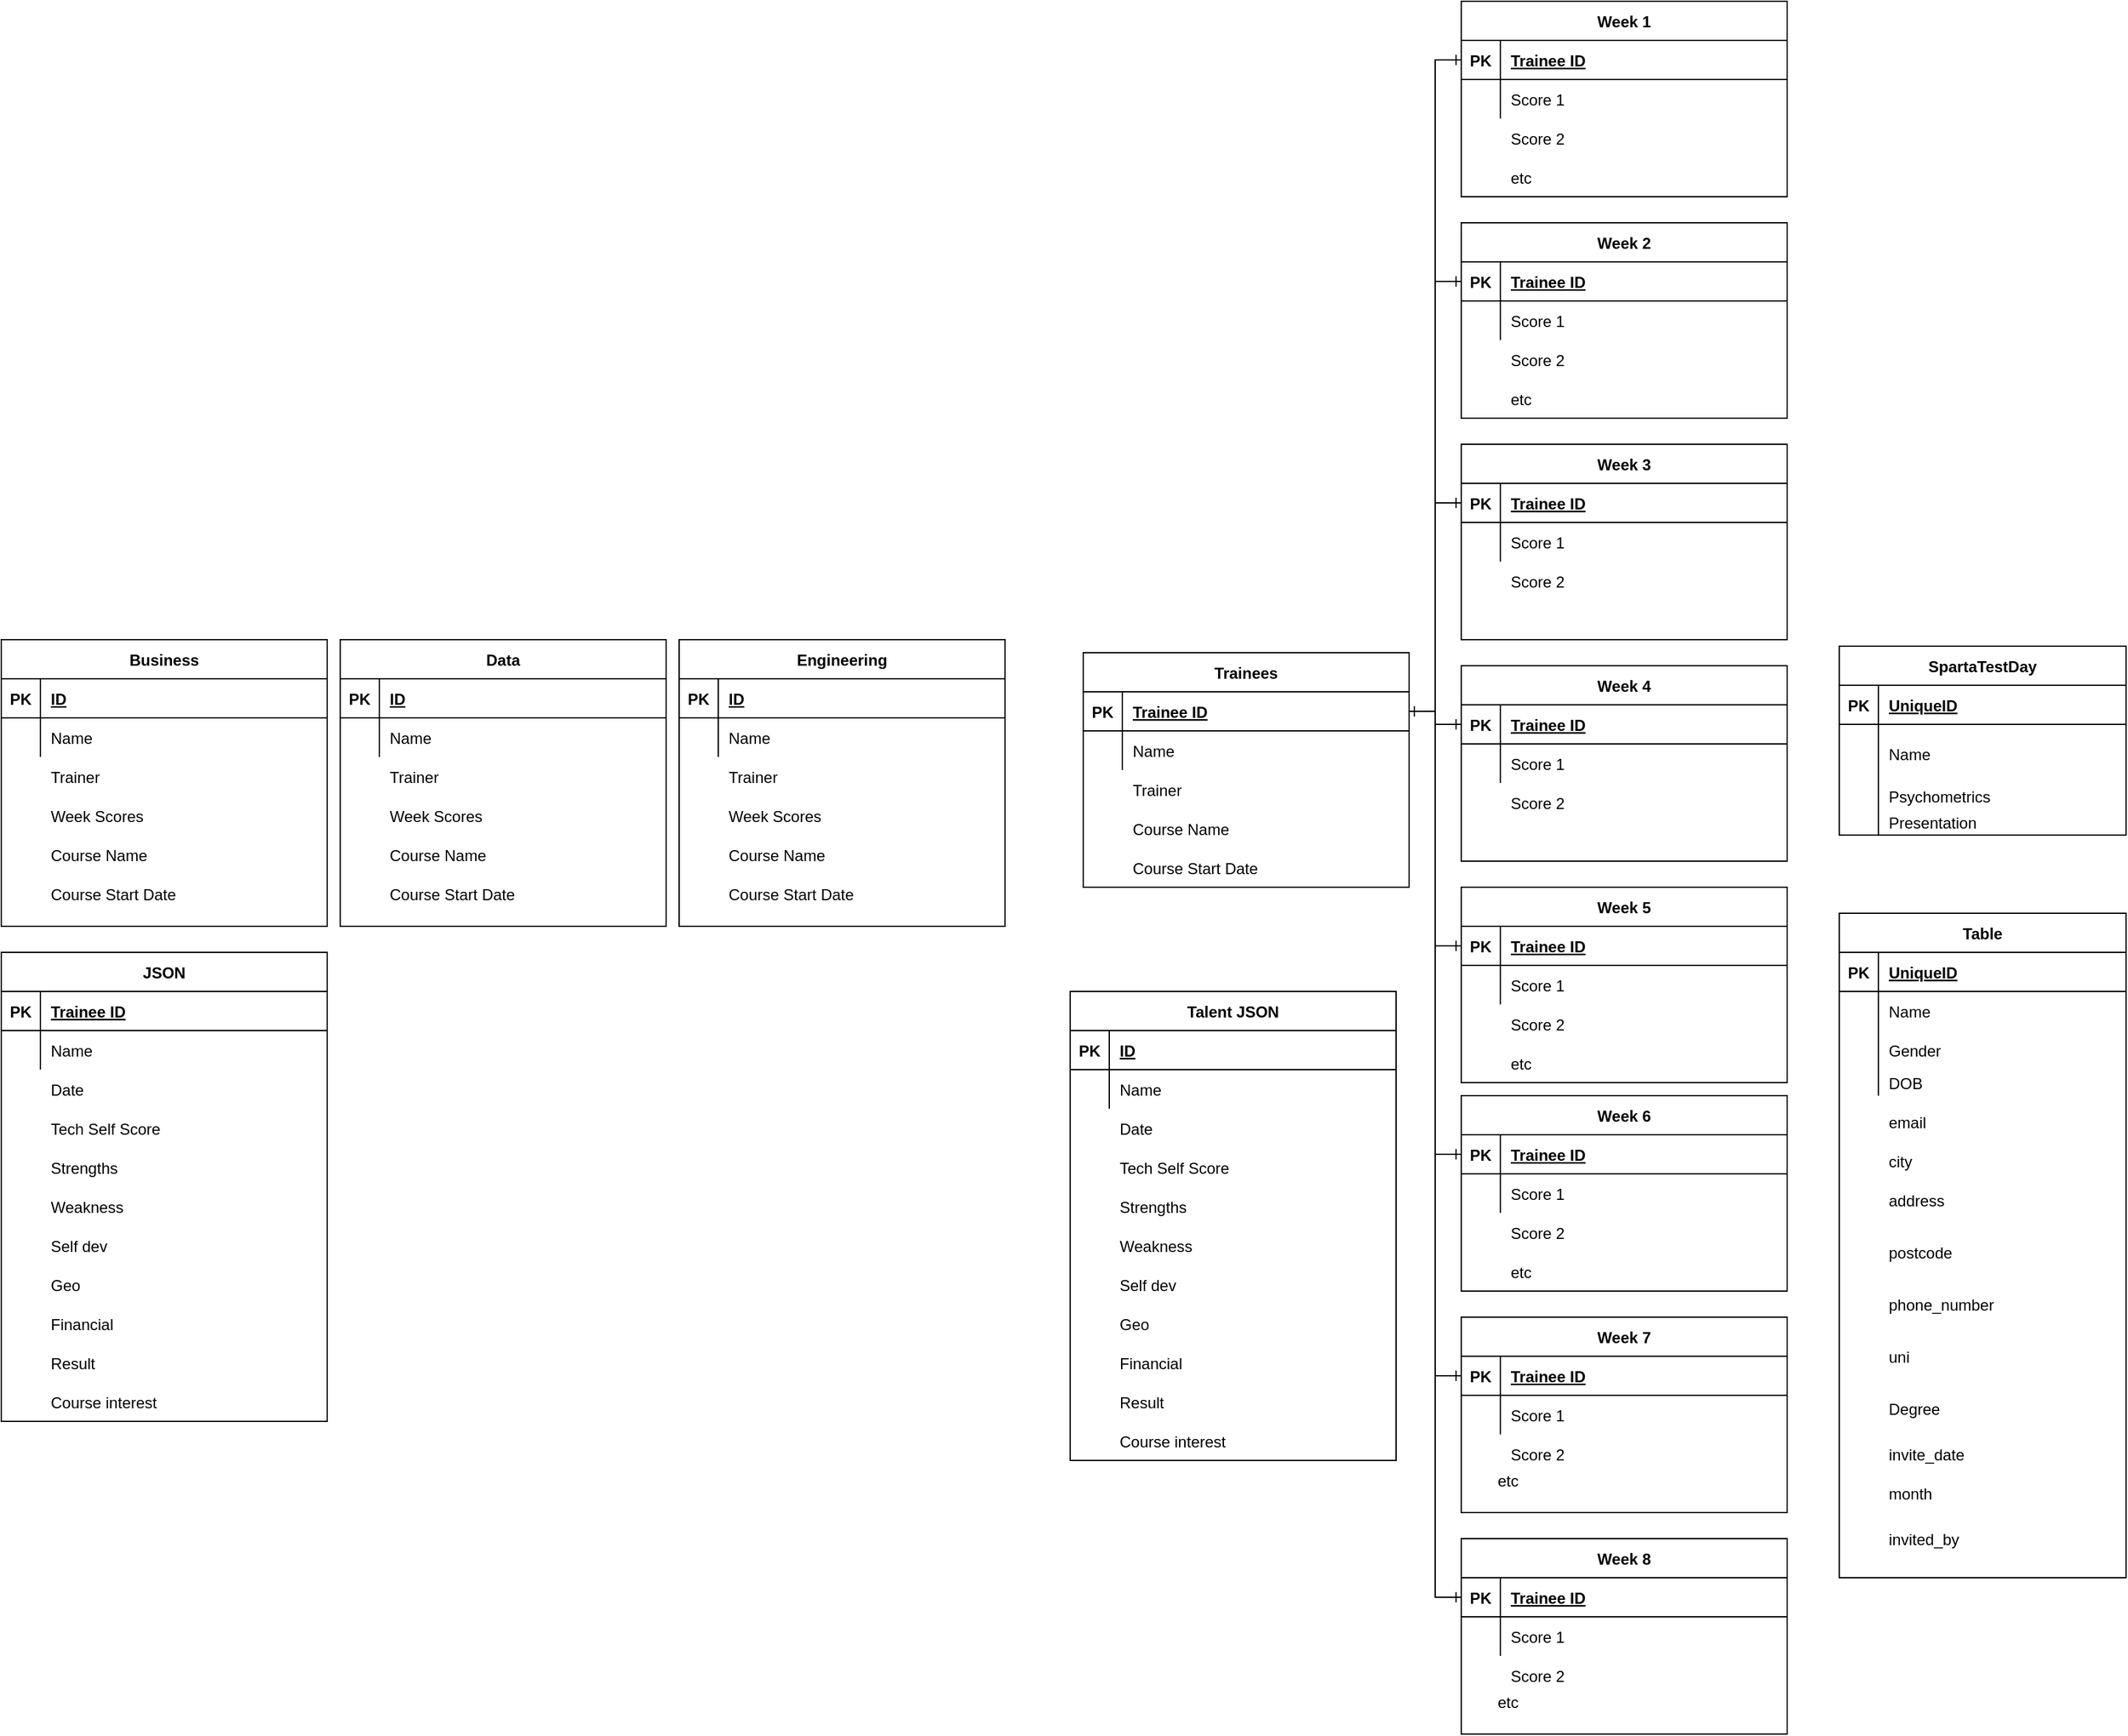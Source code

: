 <mxfile version="17.5.0" type="device"><diagram id="R2lEEEUBdFMjLlhIrx00" name="Page-1"><mxGraphModel dx="685" dy="1887" grid="1" gridSize="10" guides="1" tooltips="1" connect="1" arrows="1" fold="1" page="1" pageScale="1" pageWidth="850" pageHeight="1100" math="0" shadow="0" extFonts="Permanent Marker^https://fonts.googleapis.com/css?family=Permanent+Marker"><root><mxCell id="0"/><mxCell id="1" parent="0"/><mxCell id="C-vyLk0tnHw3VtMMgP7b-23" value="Business" style="shape=table;startSize=30;container=1;collapsible=1;childLayout=tableLayout;fixedRows=1;rowLines=0;fontStyle=1;align=center;resizeLast=1;" parent="1" vertex="1"><mxGeometry x="10" y="10" width="250" height="220" as="geometry"/></mxCell><mxCell id="C-vyLk0tnHw3VtMMgP7b-24" value="" style="shape=partialRectangle;collapsible=0;dropTarget=0;pointerEvents=0;fillColor=none;points=[[0,0.5],[1,0.5]];portConstraint=eastwest;top=0;left=0;right=0;bottom=1;" parent="C-vyLk0tnHw3VtMMgP7b-23" vertex="1"><mxGeometry y="30" width="250" height="30" as="geometry"/></mxCell><mxCell id="C-vyLk0tnHw3VtMMgP7b-25" value="PK" style="shape=partialRectangle;overflow=hidden;connectable=0;fillColor=none;top=0;left=0;bottom=0;right=0;fontStyle=1;" parent="C-vyLk0tnHw3VtMMgP7b-24" vertex="1"><mxGeometry width="30" height="30" as="geometry"><mxRectangle width="30" height="30" as="alternateBounds"/></mxGeometry></mxCell><mxCell id="C-vyLk0tnHw3VtMMgP7b-26" value="ID" style="shape=partialRectangle;overflow=hidden;connectable=0;fillColor=none;top=0;left=0;bottom=0;right=0;align=left;spacingLeft=6;fontStyle=5;" parent="C-vyLk0tnHw3VtMMgP7b-24" vertex="1"><mxGeometry x="30" width="220" height="30" as="geometry"><mxRectangle width="220" height="30" as="alternateBounds"/></mxGeometry></mxCell><mxCell id="C-vyLk0tnHw3VtMMgP7b-27" value="" style="shape=partialRectangle;collapsible=0;dropTarget=0;pointerEvents=0;fillColor=none;points=[[0,0.5],[1,0.5]];portConstraint=eastwest;top=0;left=0;right=0;bottom=0;" parent="C-vyLk0tnHw3VtMMgP7b-23" vertex="1"><mxGeometry y="60" width="250" height="30" as="geometry"/></mxCell><mxCell id="C-vyLk0tnHw3VtMMgP7b-28" value="" style="shape=partialRectangle;overflow=hidden;connectable=0;fillColor=none;top=0;left=0;bottom=0;right=0;" parent="C-vyLk0tnHw3VtMMgP7b-27" vertex="1"><mxGeometry width="30" height="30" as="geometry"><mxRectangle width="30" height="30" as="alternateBounds"/></mxGeometry></mxCell><mxCell id="C-vyLk0tnHw3VtMMgP7b-29" value="Name" style="shape=partialRectangle;overflow=hidden;connectable=0;fillColor=none;top=0;left=0;bottom=0;right=0;align=left;spacingLeft=6;" parent="C-vyLk0tnHw3VtMMgP7b-27" vertex="1"><mxGeometry x="30" width="220" height="30" as="geometry"><mxRectangle width="220" height="30" as="alternateBounds"/></mxGeometry></mxCell><mxCell id="fJYTtslU_Z-OJ4sU0y31-16" value="" style="shape=partialRectangle;collapsible=0;dropTarget=0;pointerEvents=0;fillColor=none;points=[[0,0.5],[1,0.5]];portConstraint=eastwest;top=0;left=0;right=0;bottom=0;" parent="1" vertex="1"><mxGeometry x="10" y="130" width="250" height="30" as="geometry"/></mxCell><mxCell id="fJYTtslU_Z-OJ4sU0y31-17" value="" style="shape=partialRectangle;overflow=hidden;connectable=0;fillColor=none;top=0;left=0;bottom=0;right=0;" parent="fJYTtslU_Z-OJ4sU0y31-16" vertex="1"><mxGeometry width="30" height="30" as="geometry"><mxRectangle width="30" height="30" as="alternateBounds"/></mxGeometry></mxCell><mxCell id="fJYTtslU_Z-OJ4sU0y31-18" value="Week Scores" style="shape=partialRectangle;overflow=hidden;connectable=0;fillColor=none;top=0;left=0;bottom=0;right=0;align=left;spacingLeft=6;" parent="1" vertex="1"><mxGeometry x="40" y="130" width="220" height="30" as="geometry"><mxRectangle width="220" height="30" as="alternateBounds"/></mxGeometry></mxCell><mxCell id="fJYTtslU_Z-OJ4sU0y31-32" value="" style="shape=partialRectangle;collapsible=0;dropTarget=0;pointerEvents=0;fillColor=none;points=[[0,0.5],[1,0.5]];portConstraint=eastwest;top=0;left=0;right=0;bottom=0;" parent="1" vertex="1"><mxGeometry x="10" y="100" width="250" height="30" as="geometry"/></mxCell><mxCell id="fJYTtslU_Z-OJ4sU0y31-33" value="" style="shape=partialRectangle;overflow=hidden;connectable=0;fillColor=none;top=0;left=0;bottom=0;right=0;" parent="fJYTtslU_Z-OJ4sU0y31-32" vertex="1"><mxGeometry width="30" height="30" as="geometry"><mxRectangle width="30" height="30" as="alternateBounds"/></mxGeometry></mxCell><mxCell id="fJYTtslU_Z-OJ4sU0y31-34" value="Trainer" style="shape=partialRectangle;overflow=hidden;connectable=0;fillColor=none;top=0;left=0;bottom=0;right=0;align=left;spacingLeft=6;" parent="fJYTtslU_Z-OJ4sU0y31-32" vertex="1"><mxGeometry x="30" width="220" height="30" as="geometry"><mxRectangle width="220" height="30" as="alternateBounds"/></mxGeometry></mxCell><mxCell id="fJYTtslU_Z-OJ4sU0y31-38" value="Course Name" style="shape=partialRectangle;overflow=hidden;connectable=0;fillColor=none;top=0;left=0;bottom=0;right=0;align=left;spacingLeft=6;" parent="1" vertex="1"><mxGeometry x="40" y="160" width="220" height="30" as="geometry"><mxRectangle width="220" height="30" as="alternateBounds"/></mxGeometry></mxCell><mxCell id="fJYTtslU_Z-OJ4sU0y31-39" value="Course Start Date" style="shape=partialRectangle;overflow=hidden;connectable=0;fillColor=none;top=0;left=0;bottom=0;right=0;align=left;spacingLeft=6;" parent="1" vertex="1"><mxGeometry x="40" y="190" width="220" height="30" as="geometry"><mxRectangle width="220" height="30" as="alternateBounds"/></mxGeometry></mxCell><mxCell id="fJYTtslU_Z-OJ4sU0y31-40" value="Data" style="shape=table;startSize=30;container=1;collapsible=1;childLayout=tableLayout;fixedRows=1;rowLines=0;fontStyle=1;align=center;resizeLast=1;" parent="1" vertex="1"><mxGeometry x="270" y="10" width="250" height="220" as="geometry"/></mxCell><mxCell id="fJYTtslU_Z-OJ4sU0y31-41" value="" style="shape=partialRectangle;collapsible=0;dropTarget=0;pointerEvents=0;fillColor=none;points=[[0,0.5],[1,0.5]];portConstraint=eastwest;top=0;left=0;right=0;bottom=1;" parent="fJYTtslU_Z-OJ4sU0y31-40" vertex="1"><mxGeometry y="30" width="250" height="30" as="geometry"/></mxCell><mxCell id="fJYTtslU_Z-OJ4sU0y31-42" value="PK" style="shape=partialRectangle;overflow=hidden;connectable=0;fillColor=none;top=0;left=0;bottom=0;right=0;fontStyle=1;" parent="fJYTtslU_Z-OJ4sU0y31-41" vertex="1"><mxGeometry width="30" height="30" as="geometry"><mxRectangle width="30" height="30" as="alternateBounds"/></mxGeometry></mxCell><mxCell id="fJYTtslU_Z-OJ4sU0y31-43" value="ID" style="shape=partialRectangle;overflow=hidden;connectable=0;fillColor=none;top=0;left=0;bottom=0;right=0;align=left;spacingLeft=6;fontStyle=5;" parent="fJYTtslU_Z-OJ4sU0y31-41" vertex="1"><mxGeometry x="30" width="220" height="30" as="geometry"><mxRectangle width="220" height="30" as="alternateBounds"/></mxGeometry></mxCell><mxCell id="fJYTtslU_Z-OJ4sU0y31-44" value="" style="shape=partialRectangle;collapsible=0;dropTarget=0;pointerEvents=0;fillColor=none;points=[[0,0.5],[1,0.5]];portConstraint=eastwest;top=0;left=0;right=0;bottom=0;" parent="fJYTtslU_Z-OJ4sU0y31-40" vertex="1"><mxGeometry y="60" width="250" height="30" as="geometry"/></mxCell><mxCell id="fJYTtslU_Z-OJ4sU0y31-45" value="" style="shape=partialRectangle;overflow=hidden;connectable=0;fillColor=none;top=0;left=0;bottom=0;right=0;" parent="fJYTtslU_Z-OJ4sU0y31-44" vertex="1"><mxGeometry width="30" height="30" as="geometry"><mxRectangle width="30" height="30" as="alternateBounds"/></mxGeometry></mxCell><mxCell id="fJYTtslU_Z-OJ4sU0y31-46" value="Name" style="shape=partialRectangle;overflow=hidden;connectable=0;fillColor=none;top=0;left=0;bottom=0;right=0;align=left;spacingLeft=6;" parent="fJYTtslU_Z-OJ4sU0y31-44" vertex="1"><mxGeometry x="30" width="220" height="30" as="geometry"><mxRectangle width="220" height="30" as="alternateBounds"/></mxGeometry></mxCell><mxCell id="fJYTtslU_Z-OJ4sU0y31-47" value="" style="shape=partialRectangle;collapsible=0;dropTarget=0;pointerEvents=0;fillColor=none;points=[[0,0.5],[1,0.5]];portConstraint=eastwest;top=0;left=0;right=0;bottom=0;" parent="1" vertex="1"><mxGeometry x="270" y="130" width="250" height="30" as="geometry"/></mxCell><mxCell id="fJYTtslU_Z-OJ4sU0y31-48" value="" style="shape=partialRectangle;overflow=hidden;connectable=0;fillColor=none;top=0;left=0;bottom=0;right=0;" parent="fJYTtslU_Z-OJ4sU0y31-47" vertex="1"><mxGeometry width="30" height="30" as="geometry"><mxRectangle width="30" height="30" as="alternateBounds"/></mxGeometry></mxCell><mxCell id="fJYTtslU_Z-OJ4sU0y31-49" value="Week Scores" style="shape=partialRectangle;overflow=hidden;connectable=0;fillColor=none;top=0;left=0;bottom=0;right=0;align=left;spacingLeft=6;" parent="1" vertex="1"><mxGeometry x="300" y="130" width="220" height="30" as="geometry"><mxRectangle width="220" height="30" as="alternateBounds"/></mxGeometry></mxCell><mxCell id="fJYTtslU_Z-OJ4sU0y31-50" value="" style="shape=partialRectangle;collapsible=0;dropTarget=0;pointerEvents=0;fillColor=none;points=[[0,0.5],[1,0.5]];portConstraint=eastwest;top=0;left=0;right=0;bottom=0;" parent="1" vertex="1"><mxGeometry x="270" y="100" width="250" height="30" as="geometry"/></mxCell><mxCell id="fJYTtslU_Z-OJ4sU0y31-51" value="" style="shape=partialRectangle;overflow=hidden;connectable=0;fillColor=none;top=0;left=0;bottom=0;right=0;" parent="fJYTtslU_Z-OJ4sU0y31-50" vertex="1"><mxGeometry width="30" height="30" as="geometry"><mxRectangle width="30" height="30" as="alternateBounds"/></mxGeometry></mxCell><mxCell id="fJYTtslU_Z-OJ4sU0y31-52" value="Trainer" style="shape=partialRectangle;overflow=hidden;connectable=0;fillColor=none;top=0;left=0;bottom=0;right=0;align=left;spacingLeft=6;" parent="fJYTtslU_Z-OJ4sU0y31-50" vertex="1"><mxGeometry x="30" width="220" height="30" as="geometry"><mxRectangle width="220" height="30" as="alternateBounds"/></mxGeometry></mxCell><mxCell id="fJYTtslU_Z-OJ4sU0y31-53" value="Course Name" style="shape=partialRectangle;overflow=hidden;connectable=0;fillColor=none;top=0;left=0;bottom=0;right=0;align=left;spacingLeft=6;" parent="1" vertex="1"><mxGeometry x="300" y="160" width="220" height="30" as="geometry"><mxRectangle width="220" height="30" as="alternateBounds"/></mxGeometry></mxCell><mxCell id="fJYTtslU_Z-OJ4sU0y31-54" value="Course Start Date" style="shape=partialRectangle;overflow=hidden;connectable=0;fillColor=none;top=0;left=0;bottom=0;right=0;align=left;spacingLeft=6;" parent="1" vertex="1"><mxGeometry x="300" y="190" width="220" height="30" as="geometry"><mxRectangle width="220" height="30" as="alternateBounds"/></mxGeometry></mxCell><mxCell id="fJYTtslU_Z-OJ4sU0y31-55" value="Engineering" style="shape=table;startSize=30;container=1;collapsible=1;childLayout=tableLayout;fixedRows=1;rowLines=0;fontStyle=1;align=center;resizeLast=1;" parent="1" vertex="1"><mxGeometry x="530" y="10" width="250" height="220" as="geometry"/></mxCell><mxCell id="fJYTtslU_Z-OJ4sU0y31-56" value="" style="shape=partialRectangle;collapsible=0;dropTarget=0;pointerEvents=0;fillColor=none;points=[[0,0.5],[1,0.5]];portConstraint=eastwest;top=0;left=0;right=0;bottom=1;" parent="fJYTtslU_Z-OJ4sU0y31-55" vertex="1"><mxGeometry y="30" width="250" height="30" as="geometry"/></mxCell><mxCell id="fJYTtslU_Z-OJ4sU0y31-57" value="PK" style="shape=partialRectangle;overflow=hidden;connectable=0;fillColor=none;top=0;left=0;bottom=0;right=0;fontStyle=1;" parent="fJYTtslU_Z-OJ4sU0y31-56" vertex="1"><mxGeometry width="30" height="30" as="geometry"><mxRectangle width="30" height="30" as="alternateBounds"/></mxGeometry></mxCell><mxCell id="fJYTtslU_Z-OJ4sU0y31-58" value="ID" style="shape=partialRectangle;overflow=hidden;connectable=0;fillColor=none;top=0;left=0;bottom=0;right=0;align=left;spacingLeft=6;fontStyle=5;" parent="fJYTtslU_Z-OJ4sU0y31-56" vertex="1"><mxGeometry x="30" width="220" height="30" as="geometry"><mxRectangle width="220" height="30" as="alternateBounds"/></mxGeometry></mxCell><mxCell id="fJYTtslU_Z-OJ4sU0y31-59" value="" style="shape=partialRectangle;collapsible=0;dropTarget=0;pointerEvents=0;fillColor=none;points=[[0,0.5],[1,0.5]];portConstraint=eastwest;top=0;left=0;right=0;bottom=0;" parent="fJYTtslU_Z-OJ4sU0y31-55" vertex="1"><mxGeometry y="60" width="250" height="30" as="geometry"/></mxCell><mxCell id="fJYTtslU_Z-OJ4sU0y31-60" value="" style="shape=partialRectangle;overflow=hidden;connectable=0;fillColor=none;top=0;left=0;bottom=0;right=0;" parent="fJYTtslU_Z-OJ4sU0y31-59" vertex="1"><mxGeometry width="30" height="30" as="geometry"><mxRectangle width="30" height="30" as="alternateBounds"/></mxGeometry></mxCell><mxCell id="fJYTtslU_Z-OJ4sU0y31-61" value="Name" style="shape=partialRectangle;overflow=hidden;connectable=0;fillColor=none;top=0;left=0;bottom=0;right=0;align=left;spacingLeft=6;" parent="fJYTtslU_Z-OJ4sU0y31-59" vertex="1"><mxGeometry x="30" width="220" height="30" as="geometry"><mxRectangle width="220" height="30" as="alternateBounds"/></mxGeometry></mxCell><mxCell id="fJYTtslU_Z-OJ4sU0y31-62" value="" style="shape=partialRectangle;collapsible=0;dropTarget=0;pointerEvents=0;fillColor=none;points=[[0,0.5],[1,0.5]];portConstraint=eastwest;top=0;left=0;right=0;bottom=0;" parent="1" vertex="1"><mxGeometry x="530" y="130" width="250" height="30" as="geometry"/></mxCell><mxCell id="fJYTtslU_Z-OJ4sU0y31-63" value="" style="shape=partialRectangle;overflow=hidden;connectable=0;fillColor=none;top=0;left=0;bottom=0;right=0;" parent="fJYTtslU_Z-OJ4sU0y31-62" vertex="1"><mxGeometry width="30" height="30" as="geometry"><mxRectangle width="30" height="30" as="alternateBounds"/></mxGeometry></mxCell><mxCell id="fJYTtslU_Z-OJ4sU0y31-64" value="Week Scores" style="shape=partialRectangle;overflow=hidden;connectable=0;fillColor=none;top=0;left=0;bottom=0;right=0;align=left;spacingLeft=6;" parent="1" vertex="1"><mxGeometry x="560" y="130" width="220" height="30" as="geometry"><mxRectangle width="220" height="30" as="alternateBounds"/></mxGeometry></mxCell><mxCell id="fJYTtslU_Z-OJ4sU0y31-65" value="" style="shape=partialRectangle;collapsible=0;dropTarget=0;pointerEvents=0;fillColor=none;points=[[0,0.5],[1,0.5]];portConstraint=eastwest;top=0;left=0;right=0;bottom=0;" parent="1" vertex="1"><mxGeometry x="530" y="100" width="250" height="30" as="geometry"/></mxCell><mxCell id="fJYTtslU_Z-OJ4sU0y31-66" value="" style="shape=partialRectangle;overflow=hidden;connectable=0;fillColor=none;top=0;left=0;bottom=0;right=0;" parent="fJYTtslU_Z-OJ4sU0y31-65" vertex="1"><mxGeometry width="30" height="30" as="geometry"><mxRectangle width="30" height="30" as="alternateBounds"/></mxGeometry></mxCell><mxCell id="fJYTtslU_Z-OJ4sU0y31-67" value="Trainer" style="shape=partialRectangle;overflow=hidden;connectable=0;fillColor=none;top=0;left=0;bottom=0;right=0;align=left;spacingLeft=6;" parent="fJYTtslU_Z-OJ4sU0y31-65" vertex="1"><mxGeometry x="30" width="220" height="30" as="geometry"><mxRectangle width="220" height="30" as="alternateBounds"/></mxGeometry></mxCell><mxCell id="fJYTtslU_Z-OJ4sU0y31-68" value="Course Name" style="shape=partialRectangle;overflow=hidden;connectable=0;fillColor=none;top=0;left=0;bottom=0;right=0;align=left;spacingLeft=6;" parent="1" vertex="1"><mxGeometry x="560" y="160" width="220" height="30" as="geometry"><mxRectangle width="220" height="30" as="alternateBounds"/></mxGeometry></mxCell><mxCell id="fJYTtslU_Z-OJ4sU0y31-69" value="Course Start Date" style="shape=partialRectangle;overflow=hidden;connectable=0;fillColor=none;top=0;left=0;bottom=0;right=0;align=left;spacingLeft=6;" parent="1" vertex="1"><mxGeometry x="560" y="190" width="220" height="30" as="geometry"><mxRectangle width="220" height="30" as="alternateBounds"/></mxGeometry></mxCell><mxCell id="fJYTtslU_Z-OJ4sU0y31-70" value="JSON" style="shape=table;startSize=30;container=1;collapsible=1;childLayout=tableLayout;fixedRows=1;rowLines=0;fontStyle=1;align=center;resizeLast=1;" parent="1" vertex="1"><mxGeometry x="10" y="250" width="250" height="360" as="geometry"/></mxCell><mxCell id="fJYTtslU_Z-OJ4sU0y31-71" value="" style="shape=partialRectangle;collapsible=0;dropTarget=0;pointerEvents=0;fillColor=none;points=[[0,0.5],[1,0.5]];portConstraint=eastwest;top=0;left=0;right=0;bottom=1;" parent="fJYTtslU_Z-OJ4sU0y31-70" vertex="1"><mxGeometry y="30" width="250" height="30" as="geometry"/></mxCell><mxCell id="fJYTtslU_Z-OJ4sU0y31-72" value="PK" style="shape=partialRectangle;overflow=hidden;connectable=0;fillColor=none;top=0;left=0;bottom=0;right=0;fontStyle=1;" parent="fJYTtslU_Z-OJ4sU0y31-71" vertex="1"><mxGeometry width="30" height="30" as="geometry"><mxRectangle width="30" height="30" as="alternateBounds"/></mxGeometry></mxCell><mxCell id="fJYTtslU_Z-OJ4sU0y31-73" value="Trainee ID" style="shape=partialRectangle;overflow=hidden;connectable=0;fillColor=none;top=0;left=0;bottom=0;right=0;align=left;spacingLeft=6;fontStyle=5;" parent="fJYTtslU_Z-OJ4sU0y31-71" vertex="1"><mxGeometry x="30" width="220" height="30" as="geometry"><mxRectangle width="220" height="30" as="alternateBounds"/></mxGeometry></mxCell><mxCell id="fJYTtslU_Z-OJ4sU0y31-74" value="" style="shape=partialRectangle;collapsible=0;dropTarget=0;pointerEvents=0;fillColor=none;points=[[0,0.5],[1,0.5]];portConstraint=eastwest;top=0;left=0;right=0;bottom=0;" parent="fJYTtslU_Z-OJ4sU0y31-70" vertex="1"><mxGeometry y="60" width="250" height="30" as="geometry"/></mxCell><mxCell id="fJYTtslU_Z-OJ4sU0y31-75" value="" style="shape=partialRectangle;overflow=hidden;connectable=0;fillColor=none;top=0;left=0;bottom=0;right=0;" parent="fJYTtslU_Z-OJ4sU0y31-74" vertex="1"><mxGeometry width="30" height="30" as="geometry"><mxRectangle width="30" height="30" as="alternateBounds"/></mxGeometry></mxCell><mxCell id="fJYTtslU_Z-OJ4sU0y31-76" value="Name" style="shape=partialRectangle;overflow=hidden;connectable=0;fillColor=none;top=0;left=0;bottom=0;right=0;align=left;spacingLeft=6;" parent="fJYTtslU_Z-OJ4sU0y31-74" vertex="1"><mxGeometry x="30" width="220" height="30" as="geometry"><mxRectangle width="220" height="30" as="alternateBounds"/></mxGeometry></mxCell><mxCell id="fJYTtslU_Z-OJ4sU0y31-77" value="" style="shape=partialRectangle;collapsible=0;dropTarget=0;pointerEvents=0;fillColor=none;points=[[0,0.5],[1,0.5]];portConstraint=eastwest;top=0;left=0;right=0;bottom=0;" parent="1" vertex="1"><mxGeometry x="10" y="370" width="250" height="30" as="geometry"/></mxCell><mxCell id="fJYTtslU_Z-OJ4sU0y31-78" value="" style="shape=partialRectangle;overflow=hidden;connectable=0;fillColor=none;top=0;left=0;bottom=0;right=0;" parent="fJYTtslU_Z-OJ4sU0y31-77" vertex="1"><mxGeometry width="30" height="30" as="geometry"><mxRectangle width="30" height="30" as="alternateBounds"/></mxGeometry></mxCell><mxCell id="fJYTtslU_Z-OJ4sU0y31-79" value="Tech Self Score" style="shape=partialRectangle;overflow=hidden;connectable=0;fillColor=none;top=0;left=0;bottom=0;right=0;align=left;spacingLeft=6;" parent="1" vertex="1"><mxGeometry x="40" y="370" width="220" height="30" as="geometry"><mxRectangle width="220" height="30" as="alternateBounds"/></mxGeometry></mxCell><mxCell id="fJYTtslU_Z-OJ4sU0y31-80" value="" style="shape=partialRectangle;collapsible=0;dropTarget=0;pointerEvents=0;fillColor=none;points=[[0,0.5],[1,0.5]];portConstraint=eastwest;top=0;left=0;right=0;bottom=0;" parent="1" vertex="1"><mxGeometry x="10" y="340" width="250" height="30" as="geometry"/></mxCell><mxCell id="fJYTtslU_Z-OJ4sU0y31-81" value="" style="shape=partialRectangle;overflow=hidden;connectable=0;fillColor=none;top=0;left=0;bottom=0;right=0;" parent="fJYTtslU_Z-OJ4sU0y31-80" vertex="1"><mxGeometry width="30" height="30" as="geometry"><mxRectangle width="30" height="30" as="alternateBounds"/></mxGeometry></mxCell><mxCell id="fJYTtslU_Z-OJ4sU0y31-82" value="Date" style="shape=partialRectangle;overflow=hidden;connectable=0;fillColor=none;top=0;left=0;bottom=0;right=0;align=left;spacingLeft=6;" parent="fJYTtslU_Z-OJ4sU0y31-80" vertex="1"><mxGeometry x="30" width="220" height="30" as="geometry"><mxRectangle width="220" height="30" as="alternateBounds"/></mxGeometry></mxCell><mxCell id="fJYTtslU_Z-OJ4sU0y31-83" value="Strengths" style="shape=partialRectangle;overflow=hidden;connectable=0;fillColor=none;top=0;left=0;bottom=0;right=0;align=left;spacingLeft=6;" parent="1" vertex="1"><mxGeometry x="40" y="400" width="220" height="30" as="geometry"><mxRectangle width="220" height="30" as="alternateBounds"/></mxGeometry></mxCell><mxCell id="fJYTtslU_Z-OJ4sU0y31-84" value="Weakness" style="shape=partialRectangle;overflow=hidden;connectable=0;fillColor=none;top=0;left=0;bottom=0;right=0;align=left;spacingLeft=6;" parent="1" vertex="1"><mxGeometry x="40" y="430" width="220" height="30" as="geometry"><mxRectangle width="220" height="30" as="alternateBounds"/></mxGeometry></mxCell><mxCell id="fJYTtslU_Z-OJ4sU0y31-85" value="Self dev" style="shape=partialRectangle;overflow=hidden;connectable=0;fillColor=none;top=0;left=0;bottom=0;right=0;align=left;spacingLeft=6;" parent="1" vertex="1"><mxGeometry x="40" y="460" width="220" height="30" as="geometry"><mxRectangle width="220" height="30" as="alternateBounds"/></mxGeometry></mxCell><mxCell id="fJYTtslU_Z-OJ4sU0y31-86" value="Geo" style="shape=partialRectangle;overflow=hidden;connectable=0;fillColor=none;top=0;left=0;bottom=0;right=0;align=left;spacingLeft=6;" parent="1" vertex="1"><mxGeometry x="40" y="490" width="220" height="30" as="geometry"><mxRectangle width="220" height="30" as="alternateBounds"/></mxGeometry></mxCell><mxCell id="fJYTtslU_Z-OJ4sU0y31-87" value="Financial" style="shape=partialRectangle;overflow=hidden;connectable=0;fillColor=none;top=0;left=0;bottom=0;right=0;align=left;spacingLeft=6;" parent="1" vertex="1"><mxGeometry x="40" y="520" width="220" height="30" as="geometry"><mxRectangle width="220" height="30" as="alternateBounds"/></mxGeometry></mxCell><mxCell id="fJYTtslU_Z-OJ4sU0y31-97" value="Result" style="shape=partialRectangle;overflow=hidden;connectable=0;fillColor=none;top=0;left=0;bottom=0;right=0;align=left;spacingLeft=6;" parent="1" vertex="1"><mxGeometry x="40" y="550" width="220" height="30" as="geometry"><mxRectangle width="220" height="30" as="alternateBounds"/></mxGeometry></mxCell><mxCell id="fJYTtslU_Z-OJ4sU0y31-98" value="Course interest" style="shape=partialRectangle;overflow=hidden;connectable=0;fillColor=none;top=0;left=0;bottom=0;right=0;align=left;spacingLeft=6;" parent="1" vertex="1"><mxGeometry x="40" y="580" width="220" height="30" as="geometry"><mxRectangle width="220" height="30" as="alternateBounds"/></mxGeometry></mxCell><mxCell id="fJYTtslU_Z-OJ4sU0y31-99" value="Trainees" style="shape=table;startSize=30;container=1;collapsible=1;childLayout=tableLayout;fixedRows=1;rowLines=0;fontStyle=1;align=center;resizeLast=1;" parent="1" vertex="1"><mxGeometry x="840" y="20" width="250" height="180" as="geometry"/></mxCell><mxCell id="fJYTtslU_Z-OJ4sU0y31-100" value="" style="shape=partialRectangle;collapsible=0;dropTarget=0;pointerEvents=0;fillColor=none;points=[[0,0.5],[1,0.5]];portConstraint=eastwest;top=0;left=0;right=0;bottom=1;" parent="fJYTtslU_Z-OJ4sU0y31-99" vertex="1"><mxGeometry y="30" width="250" height="30" as="geometry"/></mxCell><mxCell id="fJYTtslU_Z-OJ4sU0y31-101" value="PK" style="shape=partialRectangle;overflow=hidden;connectable=0;fillColor=none;top=0;left=0;bottom=0;right=0;fontStyle=1;" parent="fJYTtslU_Z-OJ4sU0y31-100" vertex="1"><mxGeometry width="30" height="30" as="geometry"><mxRectangle width="30" height="30" as="alternateBounds"/></mxGeometry></mxCell><mxCell id="fJYTtslU_Z-OJ4sU0y31-102" value="Trainee ID" style="shape=partialRectangle;overflow=hidden;connectable=0;fillColor=none;top=0;left=0;bottom=0;right=0;align=left;spacingLeft=6;fontStyle=5;" parent="fJYTtslU_Z-OJ4sU0y31-100" vertex="1"><mxGeometry x="30" width="220" height="30" as="geometry"><mxRectangle width="220" height="30" as="alternateBounds"/></mxGeometry></mxCell><mxCell id="fJYTtslU_Z-OJ4sU0y31-103" value="" style="shape=partialRectangle;collapsible=0;dropTarget=0;pointerEvents=0;fillColor=none;points=[[0,0.5],[1,0.5]];portConstraint=eastwest;top=0;left=0;right=0;bottom=0;" parent="fJYTtslU_Z-OJ4sU0y31-99" vertex="1"><mxGeometry y="60" width="250" height="30" as="geometry"/></mxCell><mxCell id="fJYTtslU_Z-OJ4sU0y31-104" value="" style="shape=partialRectangle;overflow=hidden;connectable=0;fillColor=none;top=0;left=0;bottom=0;right=0;" parent="fJYTtslU_Z-OJ4sU0y31-103" vertex="1"><mxGeometry width="30" height="30" as="geometry"><mxRectangle width="30" height="30" as="alternateBounds"/></mxGeometry></mxCell><mxCell id="fJYTtslU_Z-OJ4sU0y31-105" value="" style="shape=partialRectangle;overflow=hidden;connectable=0;fillColor=none;top=0;left=0;bottom=0;right=0;align=left;spacingLeft=6;" parent="fJYTtslU_Z-OJ4sU0y31-103" vertex="1"><mxGeometry x="30" width="220" height="30" as="geometry"><mxRectangle width="220" height="30" as="alternateBounds"/></mxGeometry></mxCell><mxCell id="fJYTtslU_Z-OJ4sU0y31-106" value="" style="shape=partialRectangle;collapsible=0;dropTarget=0;pointerEvents=0;fillColor=none;points=[[0,0.5],[1,0.5]];portConstraint=eastwest;top=0;left=0;right=0;bottom=0;" parent="1" vertex="1"><mxGeometry x="840" y="140" width="250" height="60" as="geometry"/></mxCell><mxCell id="fJYTtslU_Z-OJ4sU0y31-107" value="" style="shape=partialRectangle;overflow=hidden;connectable=0;fillColor=none;top=0;left=0;bottom=0;right=0;" parent="fJYTtslU_Z-OJ4sU0y31-106" vertex="1"><mxGeometry width="30" height="60" as="geometry"><mxRectangle width="30" height="30" as="alternateBounds"/></mxGeometry></mxCell><mxCell id="fJYTtslU_Z-OJ4sU0y31-109" value="" style="shape=partialRectangle;collapsible=0;dropTarget=0;pointerEvents=0;fillColor=none;points=[[0,0.5],[1,0.5]];portConstraint=eastwest;top=0;left=0;right=0;bottom=0;" parent="1" vertex="1"><mxGeometry x="840" y="110" width="250" height="30" as="geometry"/></mxCell><mxCell id="fJYTtslU_Z-OJ4sU0y31-110" value="" style="shape=partialRectangle;overflow=hidden;connectable=0;fillColor=none;top=0;left=0;bottom=0;right=0;" parent="fJYTtslU_Z-OJ4sU0y31-109" vertex="1"><mxGeometry width="30" height="30" as="geometry"><mxRectangle width="30" height="30" as="alternateBounds"/></mxGeometry></mxCell><mxCell id="fJYTtslU_Z-OJ4sU0y31-111" value="Trainer" style="shape=partialRectangle;overflow=hidden;connectable=0;fillColor=none;top=0;left=0;bottom=0;right=0;align=left;spacingLeft=6;" parent="fJYTtslU_Z-OJ4sU0y31-109" vertex="1"><mxGeometry x="30" width="220" height="30" as="geometry"><mxRectangle width="220" height="30" as="alternateBounds"/></mxGeometry></mxCell><mxCell id="fJYTtslU_Z-OJ4sU0y31-112" value="Course Name" style="shape=partialRectangle;overflow=hidden;connectable=0;fillColor=none;top=0;left=0;bottom=0;right=0;align=left;spacingLeft=6;" parent="1" vertex="1"><mxGeometry x="870" y="140" width="220" height="30" as="geometry"><mxRectangle width="220" height="30" as="alternateBounds"/></mxGeometry></mxCell><mxCell id="fJYTtslU_Z-OJ4sU0y31-113" value="Course Start Date" style="shape=partialRectangle;overflow=hidden;connectable=0;fillColor=none;top=0;left=0;bottom=0;right=0;align=left;spacingLeft=6;" parent="1" vertex="1"><mxGeometry x="870" y="170" width="220" height="30" as="geometry"><mxRectangle width="220" height="30" as="alternateBounds"/></mxGeometry></mxCell><mxCell id="fJYTtslU_Z-OJ4sU0y31-144" value="Talent JSON" style="shape=table;startSize=30;container=1;collapsible=1;childLayout=tableLayout;fixedRows=1;rowLines=0;fontStyle=1;align=center;resizeLast=1;" parent="1" vertex="1"><mxGeometry x="830" y="280" width="250" height="360" as="geometry"/></mxCell><mxCell id="fJYTtslU_Z-OJ4sU0y31-145" value="" style="shape=partialRectangle;collapsible=0;dropTarget=0;pointerEvents=0;fillColor=none;points=[[0,0.5],[1,0.5]];portConstraint=eastwest;top=0;left=0;right=0;bottom=1;" parent="fJYTtslU_Z-OJ4sU0y31-144" vertex="1"><mxGeometry y="30" width="250" height="30" as="geometry"/></mxCell><mxCell id="fJYTtslU_Z-OJ4sU0y31-146" value="PK" style="shape=partialRectangle;overflow=hidden;connectable=0;fillColor=none;top=0;left=0;bottom=0;right=0;fontStyle=1;" parent="fJYTtslU_Z-OJ4sU0y31-145" vertex="1"><mxGeometry width="30" height="30" as="geometry"><mxRectangle width="30" height="30" as="alternateBounds"/></mxGeometry></mxCell><mxCell id="fJYTtslU_Z-OJ4sU0y31-147" value="ID" style="shape=partialRectangle;overflow=hidden;connectable=0;fillColor=none;top=0;left=0;bottom=0;right=0;align=left;spacingLeft=6;fontStyle=5;" parent="fJYTtslU_Z-OJ4sU0y31-145" vertex="1"><mxGeometry x="30" width="220" height="30" as="geometry"><mxRectangle width="220" height="30" as="alternateBounds"/></mxGeometry></mxCell><mxCell id="fJYTtslU_Z-OJ4sU0y31-148" value="" style="shape=partialRectangle;collapsible=0;dropTarget=0;pointerEvents=0;fillColor=none;points=[[0,0.5],[1,0.5]];portConstraint=eastwest;top=0;left=0;right=0;bottom=0;" parent="fJYTtslU_Z-OJ4sU0y31-144" vertex="1"><mxGeometry y="60" width="250" height="30" as="geometry"/></mxCell><mxCell id="fJYTtslU_Z-OJ4sU0y31-149" value="" style="shape=partialRectangle;overflow=hidden;connectable=0;fillColor=none;top=0;left=0;bottom=0;right=0;" parent="fJYTtslU_Z-OJ4sU0y31-148" vertex="1"><mxGeometry width="30" height="30" as="geometry"><mxRectangle width="30" height="30" as="alternateBounds"/></mxGeometry></mxCell><mxCell id="fJYTtslU_Z-OJ4sU0y31-150" value="Name" style="shape=partialRectangle;overflow=hidden;connectable=0;fillColor=none;top=0;left=0;bottom=0;right=0;align=left;spacingLeft=6;" parent="fJYTtslU_Z-OJ4sU0y31-148" vertex="1"><mxGeometry x="30" width="220" height="30" as="geometry"><mxRectangle width="220" height="30" as="alternateBounds"/></mxGeometry></mxCell><mxCell id="fJYTtslU_Z-OJ4sU0y31-151" value="" style="shape=partialRectangle;collapsible=0;dropTarget=0;pointerEvents=0;fillColor=none;points=[[0,0.5],[1,0.5]];portConstraint=eastwest;top=0;left=0;right=0;bottom=0;" parent="1" vertex="1"><mxGeometry x="830" y="400" width="250" height="30" as="geometry"/></mxCell><mxCell id="fJYTtslU_Z-OJ4sU0y31-152" value="" style="shape=partialRectangle;overflow=hidden;connectable=0;fillColor=none;top=0;left=0;bottom=0;right=0;" parent="fJYTtslU_Z-OJ4sU0y31-151" vertex="1"><mxGeometry width="30" height="30" as="geometry"><mxRectangle width="30" height="30" as="alternateBounds"/></mxGeometry></mxCell><mxCell id="fJYTtslU_Z-OJ4sU0y31-153" value="Tech Self Score" style="shape=partialRectangle;overflow=hidden;connectable=0;fillColor=none;top=0;left=0;bottom=0;right=0;align=left;spacingLeft=6;" parent="1" vertex="1"><mxGeometry x="860" y="400" width="220" height="30" as="geometry"><mxRectangle width="220" height="30" as="alternateBounds"/></mxGeometry></mxCell><mxCell id="fJYTtslU_Z-OJ4sU0y31-154" value="" style="shape=partialRectangle;collapsible=0;dropTarget=0;pointerEvents=0;fillColor=none;points=[[0,0.5],[1,0.5]];portConstraint=eastwest;top=0;left=0;right=0;bottom=0;" parent="1" vertex="1"><mxGeometry x="830" y="370" width="250" height="30" as="geometry"/></mxCell><mxCell id="fJYTtslU_Z-OJ4sU0y31-155" value="" style="shape=partialRectangle;overflow=hidden;connectable=0;fillColor=none;top=0;left=0;bottom=0;right=0;" parent="fJYTtslU_Z-OJ4sU0y31-154" vertex="1"><mxGeometry width="30" height="30" as="geometry"><mxRectangle width="30" height="30" as="alternateBounds"/></mxGeometry></mxCell><mxCell id="fJYTtslU_Z-OJ4sU0y31-156" value="Date" style="shape=partialRectangle;overflow=hidden;connectable=0;fillColor=none;top=0;left=0;bottom=0;right=0;align=left;spacingLeft=6;" parent="fJYTtslU_Z-OJ4sU0y31-154" vertex="1"><mxGeometry x="30" width="220" height="30" as="geometry"><mxRectangle width="220" height="30" as="alternateBounds"/></mxGeometry></mxCell><mxCell id="fJYTtslU_Z-OJ4sU0y31-157" value="Strengths" style="shape=partialRectangle;overflow=hidden;connectable=0;fillColor=none;top=0;left=0;bottom=0;right=0;align=left;spacingLeft=6;" parent="1" vertex="1"><mxGeometry x="860" y="430" width="220" height="30" as="geometry"><mxRectangle width="220" height="30" as="alternateBounds"/></mxGeometry></mxCell><mxCell id="fJYTtslU_Z-OJ4sU0y31-158" value="Weakness" style="shape=partialRectangle;overflow=hidden;connectable=0;fillColor=none;top=0;left=0;bottom=0;right=0;align=left;spacingLeft=6;" parent="1" vertex="1"><mxGeometry x="860" y="460" width="220" height="30" as="geometry"><mxRectangle width="220" height="30" as="alternateBounds"/></mxGeometry></mxCell><mxCell id="fJYTtslU_Z-OJ4sU0y31-159" value="Self dev" style="shape=partialRectangle;overflow=hidden;connectable=0;fillColor=none;top=0;left=0;bottom=0;right=0;align=left;spacingLeft=6;" parent="1" vertex="1"><mxGeometry x="860" y="490" width="220" height="30" as="geometry"><mxRectangle width="220" height="30" as="alternateBounds"/></mxGeometry></mxCell><mxCell id="fJYTtslU_Z-OJ4sU0y31-160" value="Geo" style="shape=partialRectangle;overflow=hidden;connectable=0;fillColor=none;top=0;left=0;bottom=0;right=0;align=left;spacingLeft=6;" parent="1" vertex="1"><mxGeometry x="860" y="520" width="220" height="30" as="geometry"><mxRectangle width="220" height="30" as="alternateBounds"/></mxGeometry></mxCell><mxCell id="fJYTtslU_Z-OJ4sU0y31-161" value="Financial" style="shape=partialRectangle;overflow=hidden;connectable=0;fillColor=none;top=0;left=0;bottom=0;right=0;align=left;spacingLeft=6;" parent="1" vertex="1"><mxGeometry x="860" y="550" width="220" height="30" as="geometry"><mxRectangle width="220" height="30" as="alternateBounds"/></mxGeometry></mxCell><mxCell id="fJYTtslU_Z-OJ4sU0y31-162" value="Result" style="shape=partialRectangle;overflow=hidden;connectable=0;fillColor=none;top=0;left=0;bottom=0;right=0;align=left;spacingLeft=6;" parent="1" vertex="1"><mxGeometry x="860" y="580" width="220" height="30" as="geometry"><mxRectangle width="220" height="30" as="alternateBounds"/></mxGeometry></mxCell><mxCell id="fJYTtslU_Z-OJ4sU0y31-163" value="Course interest" style="shape=partialRectangle;overflow=hidden;connectable=0;fillColor=none;top=0;left=0;bottom=0;right=0;align=left;spacingLeft=6;" parent="1" vertex="1"><mxGeometry x="860" y="610" width="220" height="30" as="geometry"><mxRectangle width="220" height="30" as="alternateBounds"/></mxGeometry></mxCell><mxCell id="fJYTtslU_Z-OJ4sU0y31-179" value="Week 1" style="shape=table;startSize=30;container=1;collapsible=1;childLayout=tableLayout;fixedRows=1;rowLines=0;fontStyle=1;align=center;resizeLast=1;" parent="1" vertex="1"><mxGeometry x="1130" y="-480" width="250" height="150" as="geometry"/></mxCell><mxCell id="fJYTtslU_Z-OJ4sU0y31-180" value="" style="shape=partialRectangle;collapsible=0;dropTarget=0;pointerEvents=0;fillColor=none;points=[[0,0.5],[1,0.5]];portConstraint=eastwest;top=0;left=0;right=0;bottom=1;" parent="fJYTtslU_Z-OJ4sU0y31-179" vertex="1"><mxGeometry y="30" width="250" height="30" as="geometry"/></mxCell><mxCell id="fJYTtslU_Z-OJ4sU0y31-181" value="PK" style="shape=partialRectangle;overflow=hidden;connectable=0;fillColor=none;top=0;left=0;bottom=0;right=0;fontStyle=1;" parent="fJYTtslU_Z-OJ4sU0y31-180" vertex="1"><mxGeometry width="30" height="30" as="geometry"><mxRectangle width="30" height="30" as="alternateBounds"/></mxGeometry></mxCell><mxCell id="fJYTtslU_Z-OJ4sU0y31-182" value="Trainee ID" style="shape=partialRectangle;overflow=hidden;connectable=0;fillColor=none;top=0;left=0;bottom=0;right=0;align=left;spacingLeft=6;fontStyle=5;" parent="fJYTtslU_Z-OJ4sU0y31-180" vertex="1"><mxGeometry x="30" width="220" height="30" as="geometry"><mxRectangle width="220" height="30" as="alternateBounds"/></mxGeometry></mxCell><mxCell id="fJYTtslU_Z-OJ4sU0y31-183" value="" style="shape=partialRectangle;collapsible=0;dropTarget=0;pointerEvents=0;fillColor=none;points=[[0,0.5],[1,0.5]];portConstraint=eastwest;top=0;left=0;right=0;bottom=0;" parent="fJYTtslU_Z-OJ4sU0y31-179" vertex="1"><mxGeometry y="60" width="250" height="30" as="geometry"/></mxCell><mxCell id="fJYTtslU_Z-OJ4sU0y31-184" value="" style="shape=partialRectangle;overflow=hidden;connectable=0;fillColor=none;top=0;left=0;bottom=0;right=0;" parent="fJYTtslU_Z-OJ4sU0y31-183" vertex="1"><mxGeometry width="30" height="30" as="geometry"><mxRectangle width="30" height="30" as="alternateBounds"/></mxGeometry></mxCell><mxCell id="fJYTtslU_Z-OJ4sU0y31-185" value="Score 1" style="shape=partialRectangle;overflow=hidden;connectable=0;fillColor=none;top=0;left=0;bottom=0;right=0;align=left;spacingLeft=6;" parent="fJYTtslU_Z-OJ4sU0y31-183" vertex="1"><mxGeometry x="30" width="220" height="30" as="geometry"><mxRectangle width="220" height="30" as="alternateBounds"/></mxGeometry></mxCell><mxCell id="fJYTtslU_Z-OJ4sU0y31-186" value="" style="shape=partialRectangle;collapsible=0;dropTarget=0;pointerEvents=0;fillColor=none;points=[[0,0.5],[1,0.5]];portConstraint=eastwest;top=0;left=0;right=0;bottom=0;" parent="1" vertex="1"><mxGeometry x="1130" y="-360" width="250" height="30" as="geometry"/></mxCell><mxCell id="fJYTtslU_Z-OJ4sU0y31-187" value="" style="shape=partialRectangle;overflow=hidden;connectable=0;fillColor=none;top=0;left=0;bottom=0;right=0;" parent="fJYTtslU_Z-OJ4sU0y31-186" vertex="1"><mxGeometry width="30" height="30" as="geometry"><mxRectangle width="30" height="30" as="alternateBounds"/></mxGeometry></mxCell><mxCell id="fJYTtslU_Z-OJ4sU0y31-188" value="etc" style="shape=partialRectangle;overflow=hidden;connectable=0;fillColor=none;top=0;left=0;bottom=0;right=0;align=left;spacingLeft=6;" parent="1" vertex="1"><mxGeometry x="1160" y="-360" width="220" height="30" as="geometry"><mxRectangle width="220" height="30" as="alternateBounds"/></mxGeometry></mxCell><mxCell id="fJYTtslU_Z-OJ4sU0y31-189" value="" style="shape=partialRectangle;collapsible=0;dropTarget=0;pointerEvents=0;fillColor=none;points=[[0,0.5],[1,0.5]];portConstraint=eastwest;top=0;left=0;right=0;bottom=0;" parent="1" vertex="1"><mxGeometry x="1130" y="-390" width="250" height="30" as="geometry"/></mxCell><mxCell id="fJYTtslU_Z-OJ4sU0y31-190" value="" style="shape=partialRectangle;overflow=hidden;connectable=0;fillColor=none;top=0;left=0;bottom=0;right=0;" parent="fJYTtslU_Z-OJ4sU0y31-189" vertex="1"><mxGeometry width="30" height="30" as="geometry"><mxRectangle width="30" height="30" as="alternateBounds"/></mxGeometry></mxCell><mxCell id="fJYTtslU_Z-OJ4sU0y31-191" value="Score 2" style="shape=partialRectangle;overflow=hidden;connectable=0;fillColor=none;top=0;left=0;bottom=0;right=0;align=left;spacingLeft=6;" parent="fJYTtslU_Z-OJ4sU0y31-189" vertex="1"><mxGeometry x="30" width="220" height="30" as="geometry"><mxRectangle width="220" height="30" as="alternateBounds"/></mxGeometry></mxCell><mxCell id="fJYTtslU_Z-OJ4sU0y31-200" value="Week 2" style="shape=table;startSize=30;container=1;collapsible=1;childLayout=tableLayout;fixedRows=1;rowLines=0;fontStyle=1;align=center;resizeLast=1;" parent="1" vertex="1"><mxGeometry x="1130" y="-310" width="250" height="150" as="geometry"/></mxCell><mxCell id="fJYTtslU_Z-OJ4sU0y31-201" value="" style="shape=partialRectangle;collapsible=0;dropTarget=0;pointerEvents=0;fillColor=none;points=[[0,0.5],[1,0.5]];portConstraint=eastwest;top=0;left=0;right=0;bottom=1;" parent="fJYTtslU_Z-OJ4sU0y31-200" vertex="1"><mxGeometry y="30" width="250" height="30" as="geometry"/></mxCell><mxCell id="fJYTtslU_Z-OJ4sU0y31-202" value="PK" style="shape=partialRectangle;overflow=hidden;connectable=0;fillColor=none;top=0;left=0;bottom=0;right=0;fontStyle=1;" parent="fJYTtslU_Z-OJ4sU0y31-201" vertex="1"><mxGeometry width="30" height="30" as="geometry"><mxRectangle width="30" height="30" as="alternateBounds"/></mxGeometry></mxCell><mxCell id="fJYTtslU_Z-OJ4sU0y31-203" value="Trainee ID" style="shape=partialRectangle;overflow=hidden;connectable=0;fillColor=none;top=0;left=0;bottom=0;right=0;align=left;spacingLeft=6;fontStyle=5;" parent="fJYTtslU_Z-OJ4sU0y31-201" vertex="1"><mxGeometry x="30" width="220" height="30" as="geometry"><mxRectangle width="220" height="30" as="alternateBounds"/></mxGeometry></mxCell><mxCell id="fJYTtslU_Z-OJ4sU0y31-204" value="" style="shape=partialRectangle;collapsible=0;dropTarget=0;pointerEvents=0;fillColor=none;points=[[0,0.5],[1,0.5]];portConstraint=eastwest;top=0;left=0;right=0;bottom=0;" parent="fJYTtslU_Z-OJ4sU0y31-200" vertex="1"><mxGeometry y="60" width="250" height="30" as="geometry"/></mxCell><mxCell id="fJYTtslU_Z-OJ4sU0y31-205" value="" style="shape=partialRectangle;overflow=hidden;connectable=0;fillColor=none;top=0;left=0;bottom=0;right=0;" parent="fJYTtslU_Z-OJ4sU0y31-204" vertex="1"><mxGeometry width="30" height="30" as="geometry"><mxRectangle width="30" height="30" as="alternateBounds"/></mxGeometry></mxCell><mxCell id="fJYTtslU_Z-OJ4sU0y31-206" value="Score 1" style="shape=partialRectangle;overflow=hidden;connectable=0;fillColor=none;top=0;left=0;bottom=0;right=0;align=left;spacingLeft=6;" parent="fJYTtslU_Z-OJ4sU0y31-204" vertex="1"><mxGeometry x="30" width="220" height="30" as="geometry"><mxRectangle width="220" height="30" as="alternateBounds"/></mxGeometry></mxCell><mxCell id="fJYTtslU_Z-OJ4sU0y31-207" value="" style="shape=partialRectangle;collapsible=0;dropTarget=0;pointerEvents=0;fillColor=none;points=[[0,0.5],[1,0.5]];portConstraint=eastwest;top=0;left=0;right=0;bottom=0;" parent="1" vertex="1"><mxGeometry x="1130" y="-190" width="250" height="30" as="geometry"/></mxCell><mxCell id="fJYTtslU_Z-OJ4sU0y31-208" value="" style="shape=partialRectangle;overflow=hidden;connectable=0;fillColor=none;top=0;left=0;bottom=0;right=0;" parent="fJYTtslU_Z-OJ4sU0y31-207" vertex="1"><mxGeometry width="30" height="30" as="geometry"><mxRectangle width="30" height="30" as="alternateBounds"/></mxGeometry></mxCell><mxCell id="fJYTtslU_Z-OJ4sU0y31-209" value="etc" style="shape=partialRectangle;overflow=hidden;connectable=0;fillColor=none;top=0;left=0;bottom=0;right=0;align=left;spacingLeft=6;" parent="1" vertex="1"><mxGeometry x="1160" y="-190" width="220" height="30" as="geometry"><mxRectangle width="220" height="30" as="alternateBounds"/></mxGeometry></mxCell><mxCell id="fJYTtslU_Z-OJ4sU0y31-210" value="" style="shape=partialRectangle;collapsible=0;dropTarget=0;pointerEvents=0;fillColor=none;points=[[0,0.5],[1,0.5]];portConstraint=eastwest;top=0;left=0;right=0;bottom=0;" parent="1" vertex="1"><mxGeometry x="1130" y="-220" width="250" height="30" as="geometry"/></mxCell><mxCell id="fJYTtslU_Z-OJ4sU0y31-211" value="" style="shape=partialRectangle;overflow=hidden;connectable=0;fillColor=none;top=0;left=0;bottom=0;right=0;" parent="fJYTtslU_Z-OJ4sU0y31-210" vertex="1"><mxGeometry width="30" height="30" as="geometry"><mxRectangle width="30" height="30" as="alternateBounds"/></mxGeometry></mxCell><mxCell id="fJYTtslU_Z-OJ4sU0y31-212" value="Score 2" style="shape=partialRectangle;overflow=hidden;connectable=0;fillColor=none;top=0;left=0;bottom=0;right=0;align=left;spacingLeft=6;" parent="fJYTtslU_Z-OJ4sU0y31-210" vertex="1"><mxGeometry x="30" width="220" height="30" as="geometry"><mxRectangle width="220" height="30" as="alternateBounds"/></mxGeometry></mxCell><mxCell id="fJYTtslU_Z-OJ4sU0y31-213" value="Week 3" style="shape=table;startSize=30;container=1;collapsible=1;childLayout=tableLayout;fixedRows=1;rowLines=0;fontStyle=1;align=center;resizeLast=1;" parent="1" vertex="1"><mxGeometry x="1130" y="-140" width="250" height="150" as="geometry"/></mxCell><mxCell id="fJYTtslU_Z-OJ4sU0y31-214" value="" style="shape=partialRectangle;collapsible=0;dropTarget=0;pointerEvents=0;fillColor=none;points=[[0,0.5],[1,0.5]];portConstraint=eastwest;top=0;left=0;right=0;bottom=1;" parent="fJYTtslU_Z-OJ4sU0y31-213" vertex="1"><mxGeometry y="30" width="250" height="30" as="geometry"/></mxCell><mxCell id="fJYTtslU_Z-OJ4sU0y31-215" value="PK" style="shape=partialRectangle;overflow=hidden;connectable=0;fillColor=none;top=0;left=0;bottom=0;right=0;fontStyle=1;" parent="fJYTtslU_Z-OJ4sU0y31-214" vertex="1"><mxGeometry width="30" height="30" as="geometry"><mxRectangle width="30" height="30" as="alternateBounds"/></mxGeometry></mxCell><mxCell id="fJYTtslU_Z-OJ4sU0y31-216" value="Trainee ID" style="shape=partialRectangle;overflow=hidden;connectable=0;fillColor=none;top=0;left=0;bottom=0;right=0;align=left;spacingLeft=6;fontStyle=5;" parent="fJYTtslU_Z-OJ4sU0y31-214" vertex="1"><mxGeometry x="30" width="220" height="30" as="geometry"><mxRectangle width="220" height="30" as="alternateBounds"/></mxGeometry></mxCell><mxCell id="fJYTtslU_Z-OJ4sU0y31-217" value="" style="shape=partialRectangle;collapsible=0;dropTarget=0;pointerEvents=0;fillColor=none;points=[[0,0.5],[1,0.5]];portConstraint=eastwest;top=0;left=0;right=0;bottom=0;" parent="fJYTtslU_Z-OJ4sU0y31-213" vertex="1"><mxGeometry y="60" width="250" height="30" as="geometry"/></mxCell><mxCell id="fJYTtslU_Z-OJ4sU0y31-218" value="" style="shape=partialRectangle;overflow=hidden;connectable=0;fillColor=none;top=0;left=0;bottom=0;right=0;" parent="fJYTtslU_Z-OJ4sU0y31-217" vertex="1"><mxGeometry width="30" height="30" as="geometry"><mxRectangle width="30" height="30" as="alternateBounds"/></mxGeometry></mxCell><mxCell id="fJYTtslU_Z-OJ4sU0y31-219" value="Score 1" style="shape=partialRectangle;overflow=hidden;connectable=0;fillColor=none;top=0;left=0;bottom=0;right=0;align=left;spacingLeft=6;" parent="fJYTtslU_Z-OJ4sU0y31-217" vertex="1"><mxGeometry x="30" width="220" height="30" as="geometry"><mxRectangle width="220" height="30" as="alternateBounds"/></mxGeometry></mxCell><mxCell id="fJYTtslU_Z-OJ4sU0y31-220" value="" style="shape=partialRectangle;collapsible=0;dropTarget=0;pointerEvents=0;fillColor=none;points=[[0,0.5],[1,0.5]];portConstraint=eastwest;top=0;left=0;right=0;bottom=0;" parent="1" vertex="1"><mxGeometry x="1120" y="640" width="250" height="30" as="geometry"/></mxCell><mxCell id="fJYTtslU_Z-OJ4sU0y31-221" value="" style="shape=partialRectangle;overflow=hidden;connectable=0;fillColor=none;top=0;left=0;bottom=0;right=0;" parent="fJYTtslU_Z-OJ4sU0y31-220" vertex="1"><mxGeometry width="30" height="30" as="geometry"><mxRectangle width="30" height="30" as="alternateBounds"/></mxGeometry></mxCell><mxCell id="fJYTtslU_Z-OJ4sU0y31-222" value="etc" style="shape=partialRectangle;overflow=hidden;connectable=0;fillColor=none;top=0;left=0;bottom=0;right=0;align=left;spacingLeft=6;" parent="1" vertex="1"><mxGeometry x="1150" y="640" width="220" height="30" as="geometry"><mxRectangle width="220" height="30" as="alternateBounds"/></mxGeometry></mxCell><mxCell id="fJYTtslU_Z-OJ4sU0y31-223" value="" style="shape=partialRectangle;collapsible=0;dropTarget=0;pointerEvents=0;fillColor=none;points=[[0,0.5],[1,0.5]];portConstraint=eastwest;top=0;left=0;right=0;bottom=0;" parent="1" vertex="1"><mxGeometry x="1130" y="-50" width="250" height="30" as="geometry"/></mxCell><mxCell id="fJYTtslU_Z-OJ4sU0y31-224" value="" style="shape=partialRectangle;overflow=hidden;connectable=0;fillColor=none;top=0;left=0;bottom=0;right=0;" parent="fJYTtslU_Z-OJ4sU0y31-223" vertex="1"><mxGeometry width="30" height="30" as="geometry"><mxRectangle width="30" height="30" as="alternateBounds"/></mxGeometry></mxCell><mxCell id="fJYTtslU_Z-OJ4sU0y31-225" value="Score 2" style="shape=partialRectangle;overflow=hidden;connectable=0;fillColor=none;top=0;left=0;bottom=0;right=0;align=left;spacingLeft=6;" parent="fJYTtslU_Z-OJ4sU0y31-223" vertex="1"><mxGeometry x="30" width="220" height="30" as="geometry"><mxRectangle width="220" height="30" as="alternateBounds"/></mxGeometry></mxCell><mxCell id="fJYTtslU_Z-OJ4sU0y31-226" value="Week 4" style="shape=table;startSize=30;container=1;collapsible=1;childLayout=tableLayout;fixedRows=1;rowLines=0;fontStyle=1;align=center;resizeLast=1;" parent="1" vertex="1"><mxGeometry x="1130" y="30" width="250" height="150" as="geometry"/></mxCell><mxCell id="fJYTtslU_Z-OJ4sU0y31-227" value="" style="shape=partialRectangle;collapsible=0;dropTarget=0;pointerEvents=0;fillColor=none;points=[[0,0.5],[1,0.5]];portConstraint=eastwest;top=0;left=0;right=0;bottom=1;" parent="fJYTtslU_Z-OJ4sU0y31-226" vertex="1"><mxGeometry y="30" width="250" height="30" as="geometry"/></mxCell><mxCell id="fJYTtslU_Z-OJ4sU0y31-228" value="PK" style="shape=partialRectangle;overflow=hidden;connectable=0;fillColor=none;top=0;left=0;bottom=0;right=0;fontStyle=1;" parent="fJYTtslU_Z-OJ4sU0y31-227" vertex="1"><mxGeometry width="30" height="30" as="geometry"><mxRectangle width="30" height="30" as="alternateBounds"/></mxGeometry></mxCell><mxCell id="fJYTtslU_Z-OJ4sU0y31-229" value="Trainee ID" style="shape=partialRectangle;overflow=hidden;connectable=0;fillColor=none;top=0;left=0;bottom=0;right=0;align=left;spacingLeft=6;fontStyle=5;" parent="fJYTtslU_Z-OJ4sU0y31-227" vertex="1"><mxGeometry x="30" width="220" height="30" as="geometry"><mxRectangle width="220" height="30" as="alternateBounds"/></mxGeometry></mxCell><mxCell id="fJYTtslU_Z-OJ4sU0y31-230" value="" style="shape=partialRectangle;collapsible=0;dropTarget=0;pointerEvents=0;fillColor=none;points=[[0,0.5],[1,0.5]];portConstraint=eastwest;top=0;left=0;right=0;bottom=0;" parent="fJYTtslU_Z-OJ4sU0y31-226" vertex="1"><mxGeometry y="60" width="250" height="30" as="geometry"/></mxCell><mxCell id="fJYTtslU_Z-OJ4sU0y31-231" value="" style="shape=partialRectangle;overflow=hidden;connectable=0;fillColor=none;top=0;left=0;bottom=0;right=0;" parent="fJYTtslU_Z-OJ4sU0y31-230" vertex="1"><mxGeometry width="30" height="30" as="geometry"><mxRectangle width="30" height="30" as="alternateBounds"/></mxGeometry></mxCell><mxCell id="fJYTtslU_Z-OJ4sU0y31-232" value="Score 1" style="shape=partialRectangle;overflow=hidden;connectable=0;fillColor=none;top=0;left=0;bottom=0;right=0;align=left;spacingLeft=6;" parent="fJYTtslU_Z-OJ4sU0y31-230" vertex="1"><mxGeometry x="30" width="220" height="30" as="geometry"><mxRectangle width="220" height="30" as="alternateBounds"/></mxGeometry></mxCell><mxCell id="fJYTtslU_Z-OJ4sU0y31-233" value="" style="shape=partialRectangle;collapsible=0;dropTarget=0;pointerEvents=0;fillColor=none;points=[[0,0.5],[1,0.5]];portConstraint=eastwest;top=0;left=0;right=0;bottom=0;" parent="1" vertex="1"><mxGeometry x="1120" y="810" width="250" height="30" as="geometry"/></mxCell><mxCell id="fJYTtslU_Z-OJ4sU0y31-234" value="" style="shape=partialRectangle;overflow=hidden;connectable=0;fillColor=none;top=0;left=0;bottom=0;right=0;" parent="fJYTtslU_Z-OJ4sU0y31-233" vertex="1"><mxGeometry width="30" height="30" as="geometry"><mxRectangle width="30" height="30" as="alternateBounds"/></mxGeometry></mxCell><mxCell id="fJYTtslU_Z-OJ4sU0y31-235" value="etc" style="shape=partialRectangle;overflow=hidden;connectable=0;fillColor=none;top=0;left=0;bottom=0;right=0;align=left;spacingLeft=6;" parent="1" vertex="1"><mxGeometry x="1150" y="810" width="220" height="30" as="geometry"><mxRectangle width="220" height="30" as="alternateBounds"/></mxGeometry></mxCell><mxCell id="fJYTtslU_Z-OJ4sU0y31-236" value="" style="shape=partialRectangle;collapsible=0;dropTarget=0;pointerEvents=0;fillColor=none;points=[[0,0.5],[1,0.5]];portConstraint=eastwest;top=0;left=0;right=0;bottom=0;" parent="1" vertex="1"><mxGeometry x="1130" y="120" width="250" height="30" as="geometry"/></mxCell><mxCell id="fJYTtslU_Z-OJ4sU0y31-237" value="" style="shape=partialRectangle;overflow=hidden;connectable=0;fillColor=none;top=0;left=0;bottom=0;right=0;" parent="fJYTtslU_Z-OJ4sU0y31-236" vertex="1"><mxGeometry width="30" height="30" as="geometry"><mxRectangle width="30" height="30" as="alternateBounds"/></mxGeometry></mxCell><mxCell id="fJYTtslU_Z-OJ4sU0y31-238" value="Score 2" style="shape=partialRectangle;overflow=hidden;connectable=0;fillColor=none;top=0;left=0;bottom=0;right=0;align=left;spacingLeft=6;" parent="fJYTtslU_Z-OJ4sU0y31-236" vertex="1"><mxGeometry x="30" width="220" height="30" as="geometry"><mxRectangle width="220" height="30" as="alternateBounds"/></mxGeometry></mxCell><mxCell id="fJYTtslU_Z-OJ4sU0y31-239" value="Week 5" style="shape=table;startSize=30;container=1;collapsible=1;childLayout=tableLayout;fixedRows=1;rowLines=0;fontStyle=1;align=center;resizeLast=1;" parent="1" vertex="1"><mxGeometry x="1130" y="200" width="250" height="150" as="geometry"/></mxCell><mxCell id="fJYTtslU_Z-OJ4sU0y31-240" value="" style="shape=partialRectangle;collapsible=0;dropTarget=0;pointerEvents=0;fillColor=none;points=[[0,0.5],[1,0.5]];portConstraint=eastwest;top=0;left=0;right=0;bottom=1;" parent="fJYTtslU_Z-OJ4sU0y31-239" vertex="1"><mxGeometry y="30" width="250" height="30" as="geometry"/></mxCell><mxCell id="fJYTtslU_Z-OJ4sU0y31-241" value="PK" style="shape=partialRectangle;overflow=hidden;connectable=0;fillColor=none;top=0;left=0;bottom=0;right=0;fontStyle=1;" parent="fJYTtslU_Z-OJ4sU0y31-240" vertex="1"><mxGeometry width="30" height="30" as="geometry"><mxRectangle width="30" height="30" as="alternateBounds"/></mxGeometry></mxCell><mxCell id="fJYTtslU_Z-OJ4sU0y31-242" value="Trainee ID" style="shape=partialRectangle;overflow=hidden;connectable=0;fillColor=none;top=0;left=0;bottom=0;right=0;align=left;spacingLeft=6;fontStyle=5;" parent="fJYTtslU_Z-OJ4sU0y31-240" vertex="1"><mxGeometry x="30" width="220" height="30" as="geometry"><mxRectangle width="220" height="30" as="alternateBounds"/></mxGeometry></mxCell><mxCell id="fJYTtslU_Z-OJ4sU0y31-243" value="" style="shape=partialRectangle;collapsible=0;dropTarget=0;pointerEvents=0;fillColor=none;points=[[0,0.5],[1,0.5]];portConstraint=eastwest;top=0;left=0;right=0;bottom=0;" parent="fJYTtslU_Z-OJ4sU0y31-239" vertex="1"><mxGeometry y="60" width="250" height="30" as="geometry"/></mxCell><mxCell id="fJYTtslU_Z-OJ4sU0y31-244" value="" style="shape=partialRectangle;overflow=hidden;connectable=0;fillColor=none;top=0;left=0;bottom=0;right=0;" parent="fJYTtslU_Z-OJ4sU0y31-243" vertex="1"><mxGeometry width="30" height="30" as="geometry"><mxRectangle width="30" height="30" as="alternateBounds"/></mxGeometry></mxCell><mxCell id="fJYTtslU_Z-OJ4sU0y31-245" value="Score 1" style="shape=partialRectangle;overflow=hidden;connectable=0;fillColor=none;top=0;left=0;bottom=0;right=0;align=left;spacingLeft=6;" parent="fJYTtslU_Z-OJ4sU0y31-243" vertex="1"><mxGeometry x="30" width="220" height="30" as="geometry"><mxRectangle width="220" height="30" as="alternateBounds"/></mxGeometry></mxCell><mxCell id="fJYTtslU_Z-OJ4sU0y31-246" value="" style="shape=partialRectangle;collapsible=0;dropTarget=0;pointerEvents=0;fillColor=none;points=[[0,0.5],[1,0.5]];portConstraint=eastwest;top=0;left=0;right=0;bottom=0;" parent="1" vertex="1"><mxGeometry x="1130" y="320" width="250" height="30" as="geometry"/></mxCell><mxCell id="fJYTtslU_Z-OJ4sU0y31-247" value="" style="shape=partialRectangle;overflow=hidden;connectable=0;fillColor=none;top=0;left=0;bottom=0;right=0;" parent="fJYTtslU_Z-OJ4sU0y31-246" vertex="1"><mxGeometry width="30" height="30" as="geometry"><mxRectangle width="30" height="30" as="alternateBounds"/></mxGeometry></mxCell><mxCell id="fJYTtslU_Z-OJ4sU0y31-248" value="etc" style="shape=partialRectangle;overflow=hidden;connectable=0;fillColor=none;top=0;left=0;bottom=0;right=0;align=left;spacingLeft=6;" parent="1" vertex="1"><mxGeometry x="1160" y="320" width="220" height="30" as="geometry"><mxRectangle width="220" height="30" as="alternateBounds"/></mxGeometry></mxCell><mxCell id="fJYTtslU_Z-OJ4sU0y31-249" value="" style="shape=partialRectangle;collapsible=0;dropTarget=0;pointerEvents=0;fillColor=none;points=[[0,0.5],[1,0.5]];portConstraint=eastwest;top=0;left=0;right=0;bottom=0;" parent="1" vertex="1"><mxGeometry x="1130" y="290" width="250" height="30" as="geometry"/></mxCell><mxCell id="fJYTtslU_Z-OJ4sU0y31-250" value="" style="shape=partialRectangle;overflow=hidden;connectable=0;fillColor=none;top=0;left=0;bottom=0;right=0;" parent="fJYTtslU_Z-OJ4sU0y31-249" vertex="1"><mxGeometry width="30" height="30" as="geometry"><mxRectangle width="30" height="30" as="alternateBounds"/></mxGeometry></mxCell><mxCell id="fJYTtslU_Z-OJ4sU0y31-251" value="Score 2" style="shape=partialRectangle;overflow=hidden;connectable=0;fillColor=none;top=0;left=0;bottom=0;right=0;align=left;spacingLeft=6;" parent="fJYTtslU_Z-OJ4sU0y31-249" vertex="1"><mxGeometry x="30" width="220" height="30" as="geometry"><mxRectangle width="220" height="30" as="alternateBounds"/></mxGeometry></mxCell><mxCell id="fJYTtslU_Z-OJ4sU0y31-252" value="Week 6" style="shape=table;startSize=30;container=1;collapsible=1;childLayout=tableLayout;fixedRows=1;rowLines=0;fontStyle=1;align=center;resizeLast=1;" parent="1" vertex="1"><mxGeometry x="1130" y="360" width="250" height="150" as="geometry"/></mxCell><mxCell id="fJYTtslU_Z-OJ4sU0y31-253" value="" style="shape=partialRectangle;collapsible=0;dropTarget=0;pointerEvents=0;fillColor=none;points=[[0,0.5],[1,0.5]];portConstraint=eastwest;top=0;left=0;right=0;bottom=1;" parent="fJYTtslU_Z-OJ4sU0y31-252" vertex="1"><mxGeometry y="30" width="250" height="30" as="geometry"/></mxCell><mxCell id="fJYTtslU_Z-OJ4sU0y31-254" value="PK" style="shape=partialRectangle;overflow=hidden;connectable=0;fillColor=none;top=0;left=0;bottom=0;right=0;fontStyle=1;" parent="fJYTtslU_Z-OJ4sU0y31-253" vertex="1"><mxGeometry width="30" height="30" as="geometry"><mxRectangle width="30" height="30" as="alternateBounds"/></mxGeometry></mxCell><mxCell id="fJYTtslU_Z-OJ4sU0y31-255" value="Trainee ID" style="shape=partialRectangle;overflow=hidden;connectable=0;fillColor=none;top=0;left=0;bottom=0;right=0;align=left;spacingLeft=6;fontStyle=5;" parent="fJYTtslU_Z-OJ4sU0y31-253" vertex="1"><mxGeometry x="30" width="220" height="30" as="geometry"><mxRectangle width="220" height="30" as="alternateBounds"/></mxGeometry></mxCell><mxCell id="fJYTtslU_Z-OJ4sU0y31-256" value="" style="shape=partialRectangle;collapsible=0;dropTarget=0;pointerEvents=0;fillColor=none;points=[[0,0.5],[1,0.5]];portConstraint=eastwest;top=0;left=0;right=0;bottom=0;" parent="fJYTtslU_Z-OJ4sU0y31-252" vertex="1"><mxGeometry y="60" width="250" height="30" as="geometry"/></mxCell><mxCell id="fJYTtslU_Z-OJ4sU0y31-257" value="" style="shape=partialRectangle;overflow=hidden;connectable=0;fillColor=none;top=0;left=0;bottom=0;right=0;" parent="fJYTtslU_Z-OJ4sU0y31-256" vertex="1"><mxGeometry width="30" height="30" as="geometry"><mxRectangle width="30" height="30" as="alternateBounds"/></mxGeometry></mxCell><mxCell id="fJYTtslU_Z-OJ4sU0y31-258" value="Score 1" style="shape=partialRectangle;overflow=hidden;connectable=0;fillColor=none;top=0;left=0;bottom=0;right=0;align=left;spacingLeft=6;" parent="fJYTtslU_Z-OJ4sU0y31-256" vertex="1"><mxGeometry x="30" width="220" height="30" as="geometry"><mxRectangle width="220" height="30" as="alternateBounds"/></mxGeometry></mxCell><mxCell id="fJYTtslU_Z-OJ4sU0y31-259" value="" style="shape=partialRectangle;collapsible=0;dropTarget=0;pointerEvents=0;fillColor=none;points=[[0,0.5],[1,0.5]];portConstraint=eastwest;top=0;left=0;right=0;bottom=0;" parent="1" vertex="1"><mxGeometry x="1130" y="480" width="250" height="30" as="geometry"/></mxCell><mxCell id="fJYTtslU_Z-OJ4sU0y31-260" value="" style="shape=partialRectangle;overflow=hidden;connectable=0;fillColor=none;top=0;left=0;bottom=0;right=0;" parent="fJYTtslU_Z-OJ4sU0y31-259" vertex="1"><mxGeometry width="30" height="30" as="geometry"><mxRectangle width="30" height="30" as="alternateBounds"/></mxGeometry></mxCell><mxCell id="fJYTtslU_Z-OJ4sU0y31-261" value="etc" style="shape=partialRectangle;overflow=hidden;connectable=0;fillColor=none;top=0;left=0;bottom=0;right=0;align=left;spacingLeft=6;" parent="1" vertex="1"><mxGeometry x="1160" y="480" width="220" height="30" as="geometry"><mxRectangle width="220" height="30" as="alternateBounds"/></mxGeometry></mxCell><mxCell id="fJYTtslU_Z-OJ4sU0y31-262" value="" style="shape=partialRectangle;collapsible=0;dropTarget=0;pointerEvents=0;fillColor=none;points=[[0,0.5],[1,0.5]];portConstraint=eastwest;top=0;left=0;right=0;bottom=0;" parent="1" vertex="1"><mxGeometry x="1130" y="450" width="250" height="30" as="geometry"/></mxCell><mxCell id="fJYTtslU_Z-OJ4sU0y31-263" value="" style="shape=partialRectangle;overflow=hidden;connectable=0;fillColor=none;top=0;left=0;bottom=0;right=0;" parent="fJYTtslU_Z-OJ4sU0y31-262" vertex="1"><mxGeometry width="30" height="30" as="geometry"><mxRectangle width="30" height="30" as="alternateBounds"/></mxGeometry></mxCell><mxCell id="fJYTtslU_Z-OJ4sU0y31-264" value="Score 2" style="shape=partialRectangle;overflow=hidden;connectable=0;fillColor=none;top=0;left=0;bottom=0;right=0;align=left;spacingLeft=6;" parent="fJYTtslU_Z-OJ4sU0y31-262" vertex="1"><mxGeometry x="30" width="220" height="30" as="geometry"><mxRectangle width="220" height="30" as="alternateBounds"/></mxGeometry></mxCell><mxCell id="fJYTtslU_Z-OJ4sU0y31-265" value="Week 7" style="shape=table;startSize=30;container=1;collapsible=1;childLayout=tableLayout;fixedRows=1;rowLines=0;fontStyle=1;align=center;resizeLast=1;" parent="1" vertex="1"><mxGeometry x="1130" y="530" width="250" height="150" as="geometry"/></mxCell><mxCell id="fJYTtslU_Z-OJ4sU0y31-266" value="" style="shape=partialRectangle;collapsible=0;dropTarget=0;pointerEvents=0;fillColor=none;points=[[0,0.5],[1,0.5]];portConstraint=eastwest;top=0;left=0;right=0;bottom=1;" parent="fJYTtslU_Z-OJ4sU0y31-265" vertex="1"><mxGeometry y="30" width="250" height="30" as="geometry"/></mxCell><mxCell id="fJYTtslU_Z-OJ4sU0y31-267" value="PK" style="shape=partialRectangle;overflow=hidden;connectable=0;fillColor=none;top=0;left=0;bottom=0;right=0;fontStyle=1;" parent="fJYTtslU_Z-OJ4sU0y31-266" vertex="1"><mxGeometry width="30" height="30" as="geometry"><mxRectangle width="30" height="30" as="alternateBounds"/></mxGeometry></mxCell><mxCell id="fJYTtslU_Z-OJ4sU0y31-268" value="Trainee ID" style="shape=partialRectangle;overflow=hidden;connectable=0;fillColor=none;top=0;left=0;bottom=0;right=0;align=left;spacingLeft=6;fontStyle=5;" parent="fJYTtslU_Z-OJ4sU0y31-266" vertex="1"><mxGeometry x="30" width="220" height="30" as="geometry"><mxRectangle width="220" height="30" as="alternateBounds"/></mxGeometry></mxCell><mxCell id="fJYTtslU_Z-OJ4sU0y31-269" value="" style="shape=partialRectangle;collapsible=0;dropTarget=0;pointerEvents=0;fillColor=none;points=[[0,0.5],[1,0.5]];portConstraint=eastwest;top=0;left=0;right=0;bottom=0;" parent="fJYTtslU_Z-OJ4sU0y31-265" vertex="1"><mxGeometry y="60" width="250" height="30" as="geometry"/></mxCell><mxCell id="fJYTtslU_Z-OJ4sU0y31-270" value="" style="shape=partialRectangle;overflow=hidden;connectable=0;fillColor=none;top=0;left=0;bottom=0;right=0;" parent="fJYTtslU_Z-OJ4sU0y31-269" vertex="1"><mxGeometry width="30" height="30" as="geometry"><mxRectangle width="30" height="30" as="alternateBounds"/></mxGeometry></mxCell><mxCell id="fJYTtslU_Z-OJ4sU0y31-271" value="Score 1" style="shape=partialRectangle;overflow=hidden;connectable=0;fillColor=none;top=0;left=0;bottom=0;right=0;align=left;spacingLeft=6;" parent="fJYTtslU_Z-OJ4sU0y31-269" vertex="1"><mxGeometry x="30" width="220" height="30" as="geometry"><mxRectangle width="220" height="30" as="alternateBounds"/></mxGeometry></mxCell><mxCell id="fJYTtslU_Z-OJ4sU0y31-272" value="" style="shape=partialRectangle;collapsible=0;dropTarget=0;pointerEvents=0;fillColor=none;points=[[0,0.5],[1,0.5]];portConstraint=eastwest;top=0;left=0;right=0;bottom=0;" parent="1" vertex="1"><mxGeometry x="1130" y="650" width="250" height="30" as="geometry"/></mxCell><mxCell id="fJYTtslU_Z-OJ4sU0y31-273" value="" style="shape=partialRectangle;overflow=hidden;connectable=0;fillColor=none;top=0;left=0;bottom=0;right=0;" parent="fJYTtslU_Z-OJ4sU0y31-272" vertex="1"><mxGeometry width="30" height="30" as="geometry"><mxRectangle width="30" height="30" as="alternateBounds"/></mxGeometry></mxCell><mxCell id="fJYTtslU_Z-OJ4sU0y31-275" value="" style="shape=partialRectangle;collapsible=0;dropTarget=0;pointerEvents=0;fillColor=none;points=[[0,0.5],[1,0.5]];portConstraint=eastwest;top=0;left=0;right=0;bottom=0;" parent="1" vertex="1"><mxGeometry x="1130" y="620" width="250" height="30" as="geometry"/></mxCell><mxCell id="fJYTtslU_Z-OJ4sU0y31-276" value="" style="shape=partialRectangle;overflow=hidden;connectable=0;fillColor=none;top=0;left=0;bottom=0;right=0;" parent="fJYTtslU_Z-OJ4sU0y31-275" vertex="1"><mxGeometry width="30" height="30" as="geometry"><mxRectangle width="30" height="30" as="alternateBounds"/></mxGeometry></mxCell><mxCell id="fJYTtslU_Z-OJ4sU0y31-277" value="Score 2" style="shape=partialRectangle;overflow=hidden;connectable=0;fillColor=none;top=0;left=0;bottom=0;right=0;align=left;spacingLeft=6;" parent="fJYTtslU_Z-OJ4sU0y31-275" vertex="1"><mxGeometry x="30" width="220" height="30" as="geometry"><mxRectangle width="220" height="30" as="alternateBounds"/></mxGeometry></mxCell><mxCell id="fJYTtslU_Z-OJ4sU0y31-278" value="Week 8" style="shape=table;startSize=30;container=1;collapsible=1;childLayout=tableLayout;fixedRows=1;rowLines=0;fontStyle=1;align=center;resizeLast=1;" parent="1" vertex="1"><mxGeometry x="1130" y="700" width="250" height="150" as="geometry"/></mxCell><mxCell id="fJYTtslU_Z-OJ4sU0y31-279" value="" style="shape=partialRectangle;collapsible=0;dropTarget=0;pointerEvents=0;fillColor=none;points=[[0,0.5],[1,0.5]];portConstraint=eastwest;top=0;left=0;right=0;bottom=1;" parent="fJYTtslU_Z-OJ4sU0y31-278" vertex="1"><mxGeometry y="30" width="250" height="30" as="geometry"/></mxCell><mxCell id="fJYTtslU_Z-OJ4sU0y31-280" value="PK" style="shape=partialRectangle;overflow=hidden;connectable=0;fillColor=none;top=0;left=0;bottom=0;right=0;fontStyle=1;" parent="fJYTtslU_Z-OJ4sU0y31-279" vertex="1"><mxGeometry width="30" height="30" as="geometry"><mxRectangle width="30" height="30" as="alternateBounds"/></mxGeometry></mxCell><mxCell id="fJYTtslU_Z-OJ4sU0y31-281" value="Trainee ID" style="shape=partialRectangle;overflow=hidden;connectable=0;fillColor=none;top=0;left=0;bottom=0;right=0;align=left;spacingLeft=6;fontStyle=5;" parent="fJYTtslU_Z-OJ4sU0y31-279" vertex="1"><mxGeometry x="30" width="220" height="30" as="geometry"><mxRectangle width="220" height="30" as="alternateBounds"/></mxGeometry></mxCell><mxCell id="fJYTtslU_Z-OJ4sU0y31-282" value="" style="shape=partialRectangle;collapsible=0;dropTarget=0;pointerEvents=0;fillColor=none;points=[[0,0.5],[1,0.5]];portConstraint=eastwest;top=0;left=0;right=0;bottom=0;" parent="fJYTtslU_Z-OJ4sU0y31-278" vertex="1"><mxGeometry y="60" width="250" height="30" as="geometry"/></mxCell><mxCell id="fJYTtslU_Z-OJ4sU0y31-283" value="" style="shape=partialRectangle;overflow=hidden;connectable=0;fillColor=none;top=0;left=0;bottom=0;right=0;" parent="fJYTtslU_Z-OJ4sU0y31-282" vertex="1"><mxGeometry width="30" height="30" as="geometry"><mxRectangle width="30" height="30" as="alternateBounds"/></mxGeometry></mxCell><mxCell id="fJYTtslU_Z-OJ4sU0y31-284" value="Score 1" style="shape=partialRectangle;overflow=hidden;connectable=0;fillColor=none;top=0;left=0;bottom=0;right=0;align=left;spacingLeft=6;" parent="fJYTtslU_Z-OJ4sU0y31-282" vertex="1"><mxGeometry x="30" width="220" height="30" as="geometry"><mxRectangle width="220" height="30" as="alternateBounds"/></mxGeometry></mxCell><mxCell id="fJYTtslU_Z-OJ4sU0y31-285" value="" style="shape=partialRectangle;collapsible=0;dropTarget=0;pointerEvents=0;fillColor=none;points=[[0,0.5],[1,0.5]];portConstraint=eastwest;top=0;left=0;right=0;bottom=0;" parent="1" vertex="1"><mxGeometry x="1130" y="820" width="250" height="30" as="geometry"/></mxCell><mxCell id="fJYTtslU_Z-OJ4sU0y31-286" value="" style="shape=partialRectangle;overflow=hidden;connectable=0;fillColor=none;top=0;left=0;bottom=0;right=0;" parent="fJYTtslU_Z-OJ4sU0y31-285" vertex="1"><mxGeometry width="30" height="30" as="geometry"><mxRectangle width="30" height="30" as="alternateBounds"/></mxGeometry></mxCell><mxCell id="fJYTtslU_Z-OJ4sU0y31-288" value="" style="shape=partialRectangle;collapsible=0;dropTarget=0;pointerEvents=0;fillColor=none;points=[[0,0.5],[1,0.5]];portConstraint=eastwest;top=0;left=0;right=0;bottom=0;" parent="1" vertex="1"><mxGeometry x="1130" y="790" width="250" height="30" as="geometry"/></mxCell><mxCell id="fJYTtslU_Z-OJ4sU0y31-289" value="" style="shape=partialRectangle;overflow=hidden;connectable=0;fillColor=none;top=0;left=0;bottom=0;right=0;" parent="fJYTtslU_Z-OJ4sU0y31-288" vertex="1"><mxGeometry width="30" height="30" as="geometry"><mxRectangle width="30" height="30" as="alternateBounds"/></mxGeometry></mxCell><mxCell id="fJYTtslU_Z-OJ4sU0y31-290" value="Score 2" style="shape=partialRectangle;overflow=hidden;connectable=0;fillColor=none;top=0;left=0;bottom=0;right=0;align=left;spacingLeft=6;" parent="fJYTtslU_Z-OJ4sU0y31-288" vertex="1"><mxGeometry x="30" width="220" height="30" as="geometry"><mxRectangle width="220" height="30" as="alternateBounds"/></mxGeometry></mxCell><mxCell id="fJYTtslU_Z-OJ4sU0y31-307" style="edgeStyle=orthogonalEdgeStyle;rounded=0;orthogonalLoop=1;jettySize=auto;html=1;exitX=1;exitY=0.5;exitDx=0;exitDy=0;entryX=0;entryY=0.5;entryDx=0;entryDy=0;startArrow=ERone;startFill=0;endArrow=ERone;endFill=0;" parent="1" source="fJYTtslU_Z-OJ4sU0y31-100" target="fJYTtslU_Z-OJ4sU0y31-180" edge="1"><mxGeometry relative="1" as="geometry"/></mxCell><mxCell id="fJYTtslU_Z-OJ4sU0y31-311" style="edgeStyle=orthogonalEdgeStyle;rounded=0;orthogonalLoop=1;jettySize=auto;html=1;exitX=1;exitY=0.5;exitDx=0;exitDy=0;entryX=0;entryY=0.5;entryDx=0;entryDy=0;startArrow=ERone;startFill=0;endArrow=ERone;endFill=0;" parent="1" source="fJYTtslU_Z-OJ4sU0y31-100" target="fJYTtslU_Z-OJ4sU0y31-201" edge="1"><mxGeometry relative="1" as="geometry"/></mxCell><mxCell id="fJYTtslU_Z-OJ4sU0y31-312" style="edgeStyle=orthogonalEdgeStyle;rounded=0;orthogonalLoop=1;jettySize=auto;html=1;exitX=1;exitY=0.5;exitDx=0;exitDy=0;entryX=0;entryY=0.5;entryDx=0;entryDy=0;startArrow=ERone;startFill=0;endArrow=ERone;endFill=0;" parent="1" source="fJYTtslU_Z-OJ4sU0y31-100" target="fJYTtslU_Z-OJ4sU0y31-214" edge="1"><mxGeometry relative="1" as="geometry"/></mxCell><mxCell id="fJYTtslU_Z-OJ4sU0y31-313" style="edgeStyle=orthogonalEdgeStyle;rounded=0;orthogonalLoop=1;jettySize=auto;html=1;exitX=1;exitY=0.5;exitDx=0;exitDy=0;entryX=0;entryY=0.5;entryDx=0;entryDy=0;startArrow=ERone;startFill=0;endArrow=ERone;endFill=0;" parent="1" source="fJYTtslU_Z-OJ4sU0y31-100" target="fJYTtslU_Z-OJ4sU0y31-227" edge="1"><mxGeometry relative="1" as="geometry"/></mxCell><mxCell id="fJYTtslU_Z-OJ4sU0y31-314" style="edgeStyle=orthogonalEdgeStyle;rounded=0;orthogonalLoop=1;jettySize=auto;html=1;exitX=1;exitY=0.5;exitDx=0;exitDy=0;entryX=0;entryY=0.5;entryDx=0;entryDy=0;startArrow=ERone;startFill=0;endArrow=ERone;endFill=0;" parent="1" source="fJYTtslU_Z-OJ4sU0y31-100" target="fJYTtslU_Z-OJ4sU0y31-240" edge="1"><mxGeometry relative="1" as="geometry"/></mxCell><mxCell id="fJYTtslU_Z-OJ4sU0y31-315" style="edgeStyle=orthogonalEdgeStyle;rounded=0;orthogonalLoop=1;jettySize=auto;html=1;exitX=1;exitY=0.5;exitDx=0;exitDy=0;entryX=0;entryY=0.5;entryDx=0;entryDy=0;startArrow=ERone;startFill=0;endArrow=ERone;endFill=0;" parent="1" source="fJYTtslU_Z-OJ4sU0y31-100" target="fJYTtslU_Z-OJ4sU0y31-253" edge="1"><mxGeometry relative="1" as="geometry"/></mxCell><mxCell id="fJYTtslU_Z-OJ4sU0y31-316" style="edgeStyle=orthogonalEdgeStyle;rounded=0;orthogonalLoop=1;jettySize=auto;html=1;exitX=1;exitY=0.5;exitDx=0;exitDy=0;entryX=0;entryY=0.5;entryDx=0;entryDy=0;startArrow=ERone;startFill=0;endArrow=ERone;endFill=0;" parent="1" source="fJYTtslU_Z-OJ4sU0y31-100" target="fJYTtslU_Z-OJ4sU0y31-266" edge="1"><mxGeometry relative="1" as="geometry"/></mxCell><mxCell id="fJYTtslU_Z-OJ4sU0y31-317" style="edgeStyle=orthogonalEdgeStyle;rounded=0;orthogonalLoop=1;jettySize=auto;html=1;exitX=1;exitY=0.5;exitDx=0;exitDy=0;entryX=0;entryY=0.5;entryDx=0;entryDy=0;startArrow=ERone;startFill=0;endArrow=ERone;endFill=0;" parent="1" source="fJYTtslU_Z-OJ4sU0y31-100" target="fJYTtslU_Z-OJ4sU0y31-279" edge="1"><mxGeometry relative="1" as="geometry"/></mxCell><mxCell id="fJYTtslU_Z-OJ4sU0y31-318" value="Name" style="shape=partialRectangle;overflow=hidden;connectable=0;fillColor=none;top=0;left=0;bottom=0;right=0;align=left;spacingLeft=6;" parent="1" vertex="1"><mxGeometry x="870" y="80" width="220" height="30" as="geometry"><mxRectangle width="220" height="30" as="alternateBounds"/></mxGeometry></mxCell><mxCell id="VjixkrkRpnjP5ZfSixs--1" value="SpartaTestDay" style="shape=table;startSize=30;container=1;collapsible=1;childLayout=tableLayout;fixedRows=1;rowLines=0;fontStyle=1;align=center;resizeLast=1;" vertex="1" parent="1"><mxGeometry x="1420" y="15" width="220" height="145" as="geometry"/></mxCell><mxCell id="VjixkrkRpnjP5ZfSixs--2" value="" style="shape=tableRow;horizontal=0;startSize=0;swimlaneHead=0;swimlaneBody=0;fillColor=none;collapsible=0;dropTarget=0;points=[[0,0.5],[1,0.5]];portConstraint=eastwest;top=0;left=0;right=0;bottom=1;" vertex="1" parent="VjixkrkRpnjP5ZfSixs--1"><mxGeometry y="30" width="220" height="30" as="geometry"/></mxCell><mxCell id="VjixkrkRpnjP5ZfSixs--3" value="PK" style="shape=partialRectangle;connectable=0;fillColor=none;top=0;left=0;bottom=0;right=0;fontStyle=1;overflow=hidden;" vertex="1" parent="VjixkrkRpnjP5ZfSixs--2"><mxGeometry width="30" height="30" as="geometry"><mxRectangle width="30" height="30" as="alternateBounds"/></mxGeometry></mxCell><mxCell id="VjixkrkRpnjP5ZfSixs--4" value="UniqueID" style="shape=partialRectangle;connectable=0;fillColor=none;top=0;left=0;bottom=0;right=0;align=left;spacingLeft=6;fontStyle=5;overflow=hidden;" vertex="1" parent="VjixkrkRpnjP5ZfSixs--2"><mxGeometry x="30" width="190" height="30" as="geometry"><mxRectangle width="190" height="30" as="alternateBounds"/></mxGeometry></mxCell><mxCell id="VjixkrkRpnjP5ZfSixs--5" value="" style="shape=tableRow;horizontal=0;startSize=0;swimlaneHead=0;swimlaneBody=0;fillColor=none;collapsible=0;dropTarget=0;points=[[0,0.5],[1,0.5]];portConstraint=eastwest;top=0;left=0;right=0;bottom=0;" vertex="1" parent="VjixkrkRpnjP5ZfSixs--1"><mxGeometry y="60" width="220" height="45" as="geometry"/></mxCell><mxCell id="VjixkrkRpnjP5ZfSixs--6" value="" style="shape=partialRectangle;connectable=0;fillColor=none;top=0;left=0;bottom=0;right=0;editable=1;overflow=hidden;" vertex="1" parent="VjixkrkRpnjP5ZfSixs--5"><mxGeometry width="30" height="45" as="geometry"><mxRectangle width="30" height="45" as="alternateBounds"/></mxGeometry></mxCell><mxCell id="VjixkrkRpnjP5ZfSixs--7" value="Name" style="shape=partialRectangle;connectable=0;fillColor=none;top=0;left=0;bottom=0;right=0;align=left;spacingLeft=6;overflow=hidden;" vertex="1" parent="VjixkrkRpnjP5ZfSixs--5"><mxGeometry x="30" width="190" height="45" as="geometry"><mxRectangle width="190" height="45" as="alternateBounds"/></mxGeometry></mxCell><mxCell id="VjixkrkRpnjP5ZfSixs--8" value="" style="shape=tableRow;horizontal=0;startSize=0;swimlaneHead=0;swimlaneBody=0;fillColor=none;collapsible=0;dropTarget=0;points=[[0,0.5],[1,0.5]];portConstraint=eastwest;top=0;left=0;right=0;bottom=0;" vertex="1" parent="VjixkrkRpnjP5ZfSixs--1"><mxGeometry y="105" width="220" height="20" as="geometry"/></mxCell><mxCell id="VjixkrkRpnjP5ZfSixs--9" value="" style="shape=partialRectangle;connectable=0;fillColor=none;top=0;left=0;bottom=0;right=0;editable=1;overflow=hidden;" vertex="1" parent="VjixkrkRpnjP5ZfSixs--8"><mxGeometry width="30" height="20" as="geometry"><mxRectangle width="30" height="20" as="alternateBounds"/></mxGeometry></mxCell><mxCell id="VjixkrkRpnjP5ZfSixs--10" value="Psychometrics" style="shape=partialRectangle;connectable=0;fillColor=none;top=0;left=0;bottom=0;right=0;align=left;spacingLeft=6;overflow=hidden;" vertex="1" parent="VjixkrkRpnjP5ZfSixs--8"><mxGeometry x="30" width="190" height="20" as="geometry"><mxRectangle width="190" height="20" as="alternateBounds"/></mxGeometry></mxCell><mxCell id="VjixkrkRpnjP5ZfSixs--11" value="" style="shape=tableRow;horizontal=0;startSize=0;swimlaneHead=0;swimlaneBody=0;fillColor=none;collapsible=0;dropTarget=0;points=[[0,0.5],[1,0.5]];portConstraint=eastwest;top=0;left=0;right=0;bottom=0;" vertex="1" parent="VjixkrkRpnjP5ZfSixs--1"><mxGeometry y="125" width="220" height="20" as="geometry"/></mxCell><mxCell id="VjixkrkRpnjP5ZfSixs--12" value="" style="shape=partialRectangle;connectable=0;fillColor=none;top=0;left=0;bottom=0;right=0;editable=1;overflow=hidden;" vertex="1" parent="VjixkrkRpnjP5ZfSixs--11"><mxGeometry width="30" height="20" as="geometry"><mxRectangle width="30" height="20" as="alternateBounds"/></mxGeometry></mxCell><mxCell id="VjixkrkRpnjP5ZfSixs--13" value="Presentation" style="shape=partialRectangle;connectable=0;fillColor=none;top=0;left=0;bottom=0;right=0;align=left;spacingLeft=6;overflow=hidden;" vertex="1" parent="VjixkrkRpnjP5ZfSixs--11"><mxGeometry x="30" width="190" height="20" as="geometry"><mxRectangle width="190" height="20" as="alternateBounds"/></mxGeometry></mxCell><mxCell id="VjixkrkRpnjP5ZfSixs--14" value="Table" style="shape=table;startSize=30;container=1;collapsible=1;childLayout=tableLayout;fixedRows=1;rowLines=0;fontStyle=1;align=center;resizeLast=1;" vertex="1" parent="1"><mxGeometry x="1420" y="220" width="220" height="510" as="geometry"/></mxCell><mxCell id="VjixkrkRpnjP5ZfSixs--15" value="" style="shape=tableRow;horizontal=0;startSize=0;swimlaneHead=0;swimlaneBody=0;fillColor=none;collapsible=0;dropTarget=0;points=[[0,0.5],[1,0.5]];portConstraint=eastwest;top=0;left=0;right=0;bottom=1;" vertex="1" parent="VjixkrkRpnjP5ZfSixs--14"><mxGeometry y="30" width="220" height="30" as="geometry"/></mxCell><mxCell id="VjixkrkRpnjP5ZfSixs--16" value="PK" style="shape=partialRectangle;connectable=0;fillColor=none;top=0;left=0;bottom=0;right=0;fontStyle=1;overflow=hidden;" vertex="1" parent="VjixkrkRpnjP5ZfSixs--15"><mxGeometry width="30" height="30" as="geometry"><mxRectangle width="30" height="30" as="alternateBounds"/></mxGeometry></mxCell><mxCell id="VjixkrkRpnjP5ZfSixs--17" value="UniqueID" style="shape=partialRectangle;connectable=0;fillColor=none;top=0;left=0;bottom=0;right=0;align=left;spacingLeft=6;fontStyle=5;overflow=hidden;" vertex="1" parent="VjixkrkRpnjP5ZfSixs--15"><mxGeometry x="30" width="190" height="30" as="geometry"><mxRectangle width="190" height="30" as="alternateBounds"/></mxGeometry></mxCell><mxCell id="VjixkrkRpnjP5ZfSixs--18" value="" style="shape=tableRow;horizontal=0;startSize=0;swimlaneHead=0;swimlaneBody=0;fillColor=none;collapsible=0;dropTarget=0;points=[[0,0.5],[1,0.5]];portConstraint=eastwest;top=0;left=0;right=0;bottom=0;" vertex="1" parent="VjixkrkRpnjP5ZfSixs--14"><mxGeometry y="60" width="220" height="30" as="geometry"/></mxCell><mxCell id="VjixkrkRpnjP5ZfSixs--19" value="" style="shape=partialRectangle;connectable=0;fillColor=none;top=0;left=0;bottom=0;right=0;editable=1;overflow=hidden;" vertex="1" parent="VjixkrkRpnjP5ZfSixs--18"><mxGeometry width="30" height="30" as="geometry"><mxRectangle width="30" height="30" as="alternateBounds"/></mxGeometry></mxCell><mxCell id="VjixkrkRpnjP5ZfSixs--20" value="Name" style="shape=partialRectangle;connectable=0;fillColor=none;top=0;left=0;bottom=0;right=0;align=left;spacingLeft=6;overflow=hidden;" vertex="1" parent="VjixkrkRpnjP5ZfSixs--18"><mxGeometry x="30" width="190" height="30" as="geometry"><mxRectangle width="190" height="30" as="alternateBounds"/></mxGeometry></mxCell><mxCell id="VjixkrkRpnjP5ZfSixs--21" value="" style="shape=tableRow;horizontal=0;startSize=0;swimlaneHead=0;swimlaneBody=0;fillColor=none;collapsible=0;dropTarget=0;points=[[0,0.5],[1,0.5]];portConstraint=eastwest;top=0;left=0;right=0;bottom=0;" vertex="1" parent="VjixkrkRpnjP5ZfSixs--14"><mxGeometry y="90" width="220" height="30" as="geometry"/></mxCell><mxCell id="VjixkrkRpnjP5ZfSixs--22" value="" style="shape=partialRectangle;connectable=0;fillColor=none;top=0;left=0;bottom=0;right=0;editable=1;overflow=hidden;" vertex="1" parent="VjixkrkRpnjP5ZfSixs--21"><mxGeometry width="30" height="30" as="geometry"><mxRectangle width="30" height="30" as="alternateBounds"/></mxGeometry></mxCell><mxCell id="VjixkrkRpnjP5ZfSixs--23" value="Gender" style="shape=partialRectangle;connectable=0;fillColor=none;top=0;left=0;bottom=0;right=0;align=left;spacingLeft=6;overflow=hidden;" vertex="1" parent="VjixkrkRpnjP5ZfSixs--21"><mxGeometry x="30" width="190" height="30" as="geometry"><mxRectangle width="190" height="30" as="alternateBounds"/></mxGeometry></mxCell><mxCell id="VjixkrkRpnjP5ZfSixs--24" value="" style="shape=tableRow;horizontal=0;startSize=0;swimlaneHead=0;swimlaneBody=0;fillColor=none;collapsible=0;dropTarget=0;points=[[0,0.5],[1,0.5]];portConstraint=eastwest;top=0;left=0;right=0;bottom=0;" vertex="1" parent="VjixkrkRpnjP5ZfSixs--14"><mxGeometry y="120" width="220" height="20" as="geometry"/></mxCell><mxCell id="VjixkrkRpnjP5ZfSixs--25" value="" style="shape=partialRectangle;connectable=0;fillColor=none;top=0;left=0;bottom=0;right=0;editable=1;overflow=hidden;" vertex="1" parent="VjixkrkRpnjP5ZfSixs--24"><mxGeometry width="30" height="20" as="geometry"><mxRectangle width="30" height="20" as="alternateBounds"/></mxGeometry></mxCell><mxCell id="VjixkrkRpnjP5ZfSixs--26" value="DOB" style="shape=partialRectangle;connectable=0;fillColor=none;top=0;left=0;bottom=0;right=0;align=left;spacingLeft=6;overflow=hidden;" vertex="1" parent="VjixkrkRpnjP5ZfSixs--24"><mxGeometry x="30" width="190" height="20" as="geometry"><mxRectangle width="190" height="20" as="alternateBounds"/></mxGeometry></mxCell><mxCell id="VjixkrkRpnjP5ZfSixs--27" value="email" style="shape=partialRectangle;connectable=0;fillColor=none;top=0;left=0;bottom=0;right=0;align=left;spacingLeft=6;overflow=hidden;" vertex="1" parent="1"><mxGeometry x="1450" y="370" width="190" height="20" as="geometry"><mxRectangle width="190" height="20" as="alternateBounds"/></mxGeometry></mxCell><mxCell id="VjixkrkRpnjP5ZfSixs--28" value="city" style="shape=partialRectangle;connectable=0;fillColor=none;top=0;left=0;bottom=0;right=0;align=left;spacingLeft=6;overflow=hidden;" vertex="1" parent="1"><mxGeometry x="1450" y="400" width="190" height="20" as="geometry"><mxRectangle width="190" height="20" as="alternateBounds"/></mxGeometry></mxCell><mxCell id="VjixkrkRpnjP5ZfSixs--29" value="address" style="shape=partialRectangle;connectable=0;fillColor=none;top=0;left=0;bottom=0;right=0;align=left;spacingLeft=6;overflow=hidden;" vertex="1" parent="1"><mxGeometry x="1450" y="430" width="190" height="20" as="geometry"><mxRectangle width="190" height="20" as="alternateBounds"/></mxGeometry></mxCell><mxCell id="VjixkrkRpnjP5ZfSixs--30" value="postcode" style="shape=partialRectangle;connectable=0;fillColor=none;top=0;left=0;bottom=0;right=0;align=left;spacingLeft=6;overflow=hidden;" vertex="1" parent="1"><mxGeometry x="1450" y="470" width="190" height="20" as="geometry"><mxRectangle width="190" height="20" as="alternateBounds"/></mxGeometry></mxCell><mxCell id="VjixkrkRpnjP5ZfSixs--31" value="phone_number" style="shape=partialRectangle;connectable=0;fillColor=none;top=0;left=0;bottom=0;right=0;align=left;spacingLeft=6;overflow=hidden;" vertex="1" parent="1"><mxGeometry x="1450" y="510" width="190" height="20" as="geometry"><mxRectangle width="190" height="20" as="alternateBounds"/></mxGeometry></mxCell><mxCell id="VjixkrkRpnjP5ZfSixs--32" value="uni" style="shape=partialRectangle;connectable=0;fillColor=none;top=0;left=0;bottom=0;right=0;align=left;spacingLeft=6;overflow=hidden;" vertex="1" parent="1"><mxGeometry x="1450" y="550" width="190" height="20" as="geometry"><mxRectangle width="190" height="20" as="alternateBounds"/></mxGeometry></mxCell><mxCell id="VjixkrkRpnjP5ZfSixs--34" value="Degree" style="shape=partialRectangle;connectable=0;fillColor=none;top=0;left=0;bottom=0;right=0;align=left;spacingLeft=6;overflow=hidden;" vertex="1" parent="1"><mxGeometry x="1450" y="590" width="190" height="20" as="geometry"><mxRectangle width="190" height="20" as="alternateBounds"/></mxGeometry></mxCell><mxCell id="VjixkrkRpnjP5ZfSixs--35" value="invite_date" style="shape=partialRectangle;connectable=0;fillColor=none;top=0;left=0;bottom=0;right=0;align=left;spacingLeft=6;overflow=hidden;" vertex="1" parent="1"><mxGeometry x="1450" y="625" width="190" height="20" as="geometry"><mxRectangle width="190" height="20" as="alternateBounds"/></mxGeometry></mxCell><mxCell id="VjixkrkRpnjP5ZfSixs--36" value="month" style="shape=partialRectangle;connectable=0;fillColor=none;top=0;left=0;bottom=0;right=0;align=left;spacingLeft=6;overflow=hidden;" vertex="1" parent="1"><mxGeometry x="1450" y="655" width="190" height="20" as="geometry"><mxRectangle width="190" height="20" as="alternateBounds"/></mxGeometry></mxCell><mxCell id="VjixkrkRpnjP5ZfSixs--37" value="invited_by" style="shape=partialRectangle;connectable=0;fillColor=none;top=0;left=0;bottom=0;right=0;align=left;spacingLeft=6;overflow=hidden;" vertex="1" parent="1"><mxGeometry x="1450" y="690" width="190" height="20" as="geometry"><mxRectangle width="190" height="20" as="alternateBounds"/></mxGeometry></mxCell></root></mxGraphModel></diagram></mxfile>